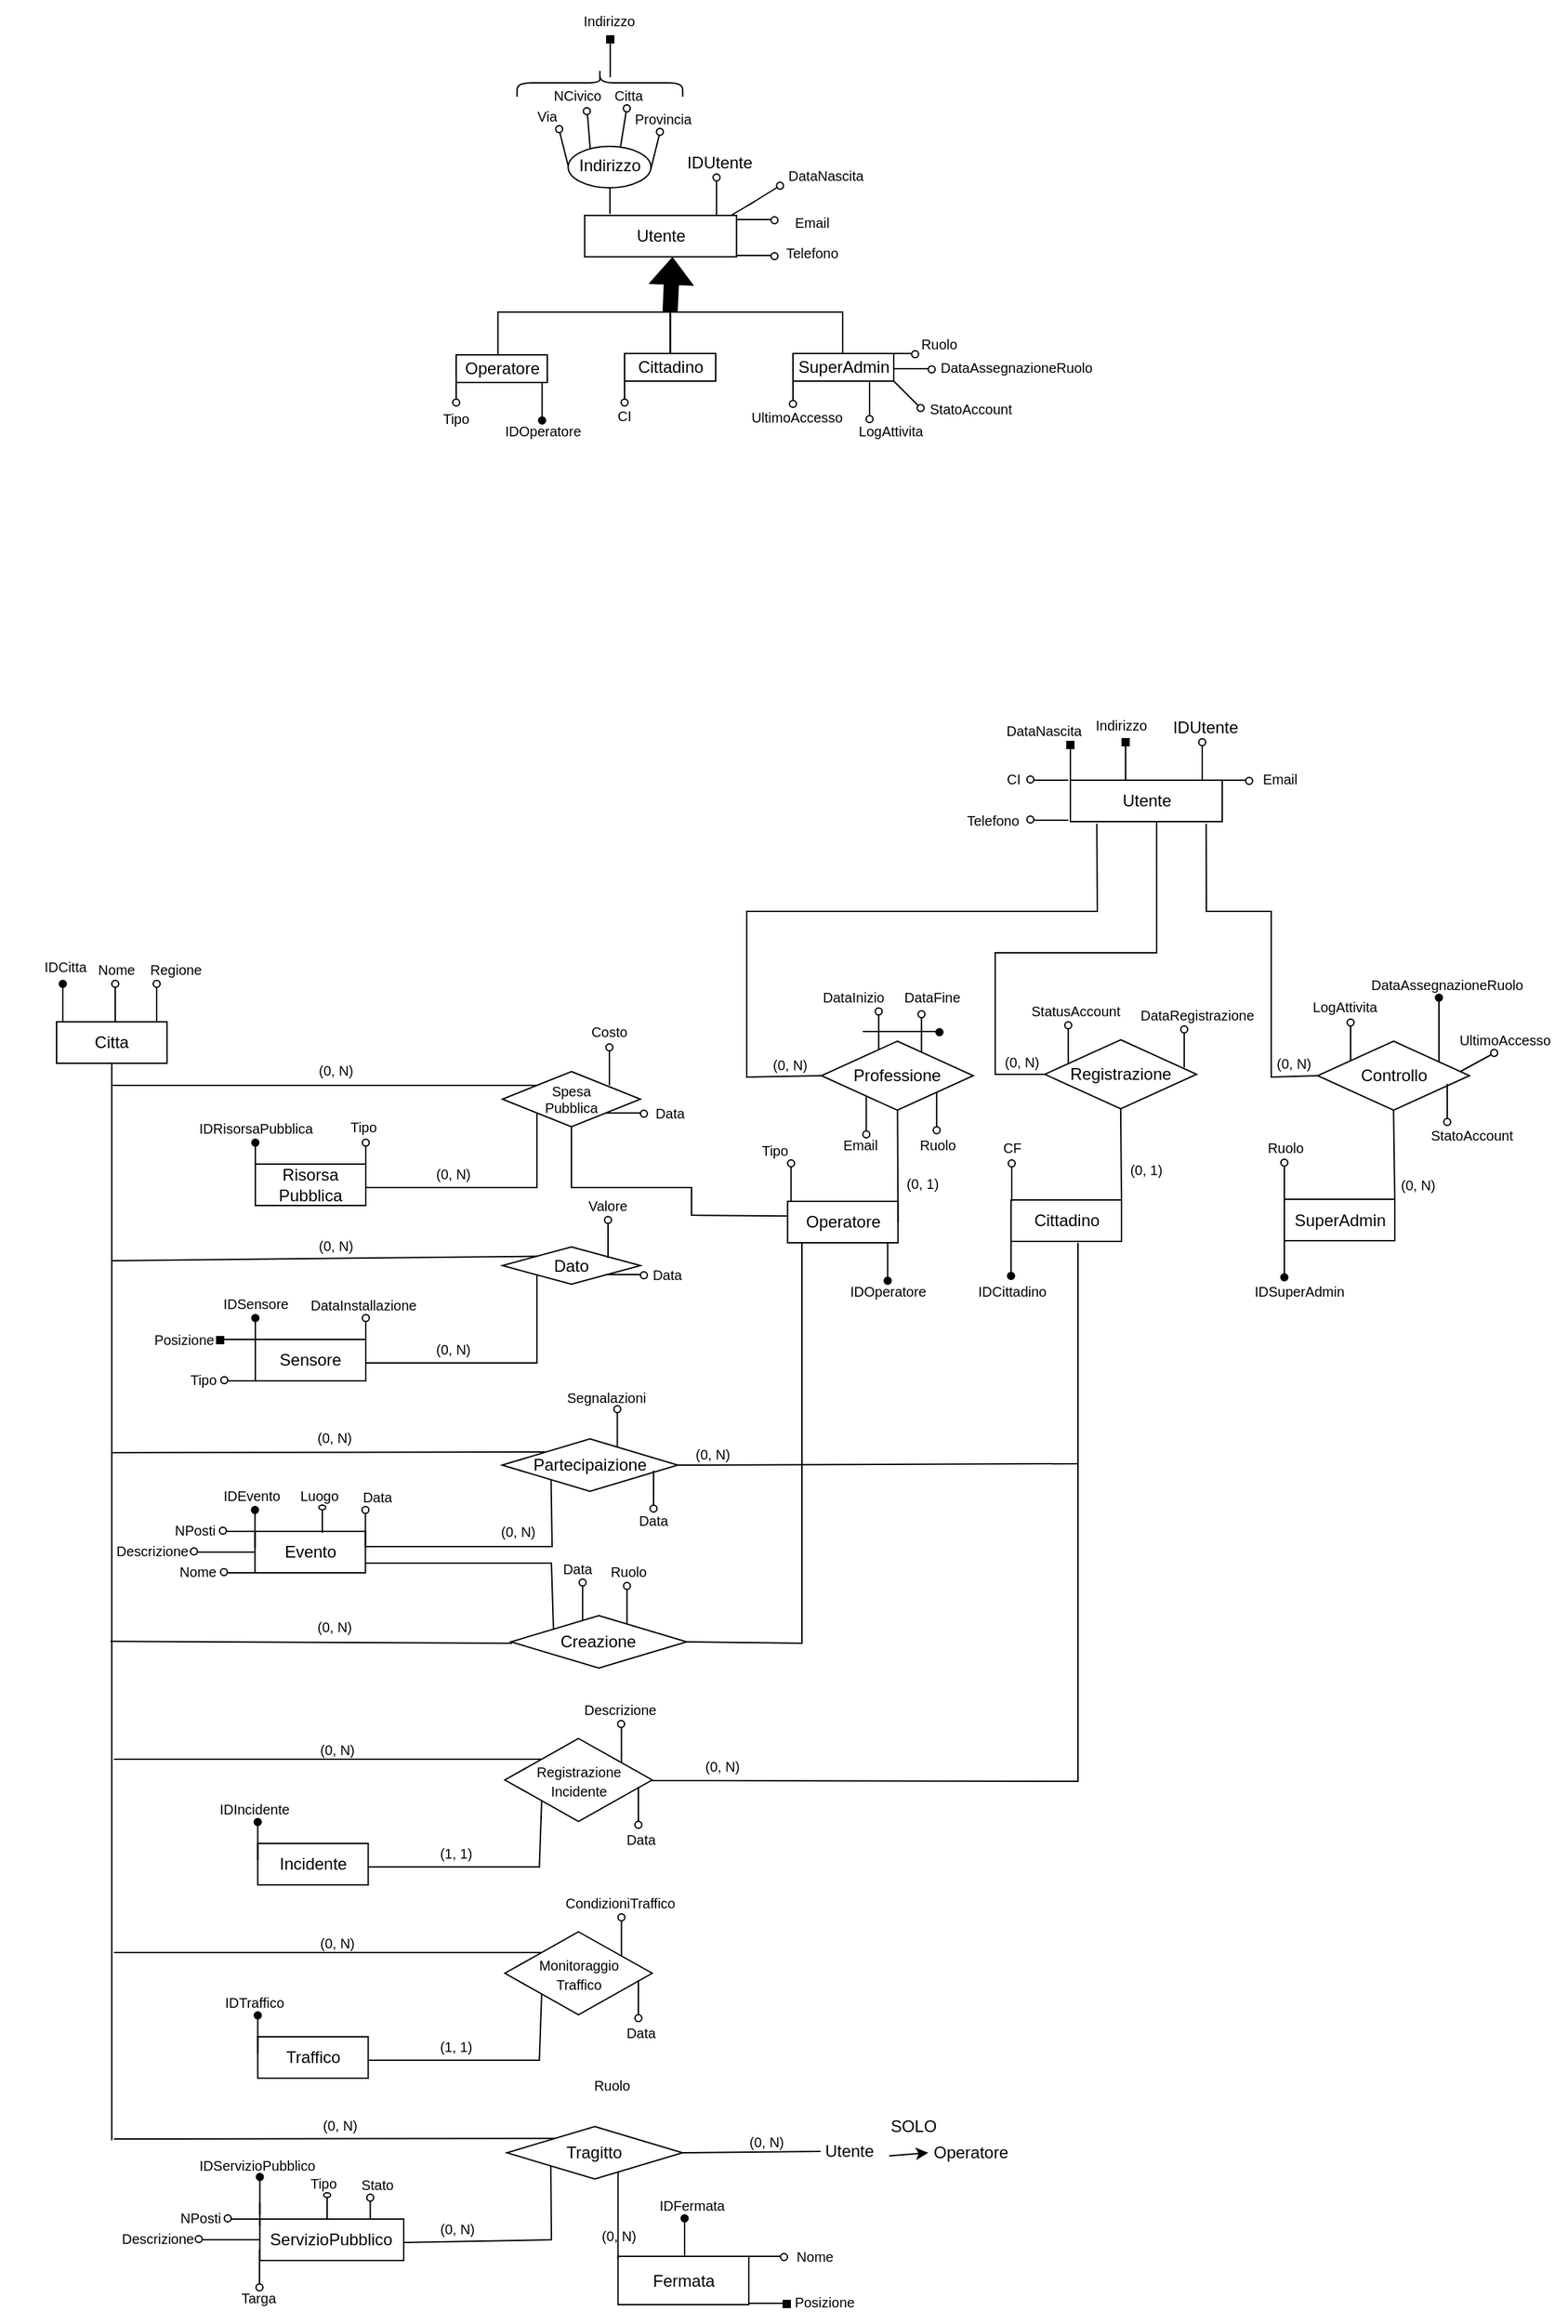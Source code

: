 <mxfile version="24.7.17">
  <diagram name="Pagina-1" id="qD8-IgMIRUxjnWorhRo1">
    <mxGraphModel dx="1038" dy="1638" grid="1" gridSize="10" guides="1" tooltips="1" connect="1" arrows="1" fold="1" page="1" pageScale="1" pageWidth="827" pageHeight="1169" math="0" shadow="0">
      <root>
        <mxCell id="0" />
        <mxCell id="1" parent="0" />
        <mxCell id="YjwHPkgiHejPP97CCBkF-3" value="Utente" style="rounded=0;whiteSpace=wrap;html=1;" parent="1" vertex="1">
          <mxGeometry x="422.62" y="-304" width="110" height="30" as="geometry" />
        </mxCell>
        <mxCell id="YjwHPkgiHejPP97CCBkF-78" value="" style="whiteSpace=wrap;html=1;aspect=fixed;pointerEvents=0;align=center;verticalAlign=top;fontFamily=Helvetica;fontSize=12;fontColor=default;fillColor=none;gradientColor=none;" parent="1" vertex="1">
          <mxGeometry width="20" as="geometry" />
        </mxCell>
        <mxCell id="YjwHPkgiHejPP97CCBkF-81" value="IDUtente" style="text;html=1;align=center;verticalAlign=middle;resizable=0;points=[];autosize=1;strokeColor=none;fillColor=none;fontFamily=Helvetica;fontSize=12;fontColor=default;" parent="1" vertex="1">
          <mxGeometry x="484.62" y="-357" width="70" height="30" as="geometry" />
        </mxCell>
        <mxCell id="YjwHPkgiHejPP97CCBkF-83" value="" style="group;pointerEvents=0;align=center;verticalAlign=top;fontFamily=Helvetica;fontSize=12;fontColor=default;fillColor=none;gradientColor=none;" parent="1" vertex="1" connectable="0">
          <mxGeometry x="515.62" y="-334" width="5" height="30" as="geometry" />
        </mxCell>
        <mxCell id="YjwHPkgiHejPP97CCBkF-84" value="" style="endArrow=none;html=1;rounded=0;fontFamily=Helvetica;fontSize=12;fontColor=default;entryX=0;entryY=0;entryDx=0;entryDy=0;" parent="YjwHPkgiHejPP97CCBkF-83" edge="1">
          <mxGeometry width="50" height="50" relative="1" as="geometry">
            <mxPoint x="2.5" y="30" as="sourcePoint" />
            <mxPoint x="2.5" y="5" as="targetPoint" />
          </mxGeometry>
        </mxCell>
        <mxCell id="YjwHPkgiHejPP97CCBkF-85" value="" style="ellipse;whiteSpace=wrap;html=1;pointerEvents=0;align=center;verticalAlign=top;fontFamily=Helvetica;fontSize=12;fontColor=default;fillColor=none;gradientColor=none;rotation=-180;" parent="YjwHPkgiHejPP97CCBkF-83" vertex="1">
          <mxGeometry width="5" height="5" as="geometry" />
        </mxCell>
        <mxCell id="YjwHPkgiHejPP97CCBkF-86" value="Indirizzo" style="ellipse;whiteSpace=wrap;html=1;pointerEvents=0;align=center;verticalAlign=top;fontFamily=Helvetica;fontSize=12;fontColor=default;fillColor=none;gradientColor=none;" parent="1" vertex="1">
          <mxGeometry x="410.62" y="-354" width="60" height="30" as="geometry" />
        </mxCell>
        <mxCell id="YjwHPkgiHejPP97CCBkF-91" value="" style="endArrow=none;html=1;rounded=0;fontFamily=Helvetica;fontSize=12;fontColor=default;exitX=0.148;exitY=-0.038;exitDx=0;exitDy=0;exitPerimeter=0;entryX=0.505;entryY=1;entryDx=0;entryDy=0;entryPerimeter=0;" parent="1" target="YjwHPkgiHejPP97CCBkF-86" edge="1">
          <mxGeometry width="50" height="50" relative="1" as="geometry">
            <mxPoint x="440.9" y="-305.14" as="sourcePoint" />
            <mxPoint x="442.62" y="-324" as="targetPoint" />
          </mxGeometry>
        </mxCell>
        <mxCell id="YjwHPkgiHejPP97CCBkF-92" value="" style="group;pointerEvents=0;align=center;verticalAlign=top;fontFamily=Helvetica;fontSize=12;fontColor=default;fillColor=none;gradientColor=none;rotation=-15;" parent="1" vertex="1" connectable="0">
          <mxGeometry x="404.62" y="-369" width="5" height="30" as="geometry" />
        </mxCell>
        <mxCell id="YjwHPkgiHejPP97CCBkF-93" value="" style="endArrow=none;html=1;rounded=0;fontFamily=Helvetica;fontSize=12;fontColor=default;entryX=0;entryY=0;entryDx=0;entryDy=0;" parent="YjwHPkgiHejPP97CCBkF-92" edge="1">
          <mxGeometry width="50" height="50" relative="1" as="geometry">
            <mxPoint x="6" y="29" as="sourcePoint" />
            <mxPoint y="5" as="targetPoint" />
          </mxGeometry>
        </mxCell>
        <mxCell id="YjwHPkgiHejPP97CCBkF-94" value="" style="ellipse;whiteSpace=wrap;html=1;pointerEvents=0;align=center;verticalAlign=top;fontFamily=Helvetica;fontSize=12;fontColor=default;fillColor=none;gradientColor=none;rotation=-195;" parent="YjwHPkgiHejPP97CCBkF-92" vertex="1">
          <mxGeometry x="-3" width="5" height="5" as="geometry" />
        </mxCell>
        <mxCell id="YjwHPkgiHejPP97CCBkF-96" value="Via" style="text;html=1;align=center;verticalAlign=middle;resizable=0;points=[];autosize=1;strokeColor=none;fillColor=none;fontFamily=Helvetica;fontSize=10;fontColor=default;" parent="1" vertex="1">
          <mxGeometry x="374.62" y="-391" width="40" height="30" as="geometry" />
        </mxCell>
        <mxCell id="YjwHPkgiHejPP97CCBkF-97" value="" style="group;pointerEvents=0;align=center;verticalAlign=top;fontFamily=Helvetica;fontSize=12;fontColor=default;fillColor=none;gradientColor=none;rotation=-5;" parent="1" vertex="1" connectable="0">
          <mxGeometry x="422.62" y="-382" width="5" height="30" as="geometry" />
        </mxCell>
        <mxCell id="YjwHPkgiHejPP97CCBkF-98" value="" style="endArrow=none;html=1;rounded=0;fontFamily=Helvetica;fontSize=12;fontColor=default;entryX=0;entryY=0;entryDx=0;entryDy=0;" parent="YjwHPkgiHejPP97CCBkF-97" edge="1">
          <mxGeometry width="50" height="50" relative="1" as="geometry">
            <mxPoint x="4" y="30" as="sourcePoint" />
            <mxPoint x="2" y="5" as="targetPoint" />
          </mxGeometry>
        </mxCell>
        <mxCell id="YjwHPkgiHejPP97CCBkF-99" value="" style="ellipse;whiteSpace=wrap;html=1;pointerEvents=0;align=center;verticalAlign=top;fontFamily=Helvetica;fontSize=12;fontColor=default;fillColor=none;gradientColor=none;rotation=-185;" parent="YjwHPkgiHejPP97CCBkF-97" vertex="1">
          <mxGeometry x="-1" width="5" height="5" as="geometry" />
        </mxCell>
        <mxCell id="YjwHPkgiHejPP97CCBkF-100" value="NCivico" style="text;html=1;align=center;verticalAlign=middle;resizable=0;points=[];autosize=1;strokeColor=none;fillColor=none;fontFamily=Helvetica;fontSize=10;fontColor=default;" parent="1" vertex="1">
          <mxGeometry x="386.62" y="-406" width="60" height="30" as="geometry" />
        </mxCell>
        <mxCell id="YjwHPkgiHejPP97CCBkF-101" value="" style="group;pointerEvents=0;align=center;verticalAlign=top;fontFamily=Helvetica;fontSize=12;fontColor=default;fillColor=none;gradientColor=none;rotation=10;" parent="1" vertex="1" connectable="0">
          <mxGeometry x="448.62" y="-384" width="5" height="30" as="geometry" />
        </mxCell>
        <mxCell id="YjwHPkgiHejPP97CCBkF-102" value="" style="endArrow=none;html=1;rounded=0;fontFamily=Helvetica;fontSize=12;fontColor=default;entryX=0;entryY=0;entryDx=0;entryDy=0;" parent="YjwHPkgiHejPP97CCBkF-101" edge="1">
          <mxGeometry width="50" height="50" relative="1" as="geometry">
            <mxPoint y="30" as="sourcePoint" />
            <mxPoint x="4" y="5" as="targetPoint" />
          </mxGeometry>
        </mxCell>
        <mxCell id="YjwHPkgiHejPP97CCBkF-103" value="" style="ellipse;whiteSpace=wrap;html=1;pointerEvents=0;align=center;verticalAlign=top;fontFamily=Helvetica;fontSize=12;fontColor=default;fillColor=none;gradientColor=none;rotation=-170;" parent="YjwHPkgiHejPP97CCBkF-101" vertex="1">
          <mxGeometry x="2" width="5" height="5" as="geometry" />
        </mxCell>
        <mxCell id="YjwHPkgiHejPP97CCBkF-104" value="Citta" style="text;html=1;align=center;verticalAlign=middle;resizable=0;points=[];autosize=1;strokeColor=none;fillColor=none;fontFamily=Helvetica;fontSize=10;fontColor=default;" parent="1" vertex="1">
          <mxGeometry x="433.62" y="-406" width="40" height="30" as="geometry" />
        </mxCell>
        <mxCell id="YjwHPkgiHejPP97CCBkF-106" value="" style="group;pointerEvents=0;align=center;verticalAlign=top;fontFamily=Helvetica;fontSize=12;fontColor=default;fillColor=none;gradientColor=none;rotation=15;" parent="1" vertex="1" connectable="0">
          <mxGeometry x="471.62" y="-367" width="8" height="30" as="geometry" />
        </mxCell>
        <mxCell id="YjwHPkgiHejPP97CCBkF-107" value="" style="endArrow=none;html=1;rounded=0;fontFamily=Helvetica;fontSize=12;fontColor=default;entryX=0;entryY=0;entryDx=0;entryDy=0;" parent="YjwHPkgiHejPP97CCBkF-106" edge="1">
          <mxGeometry width="50" height="50" relative="1" as="geometry">
            <mxPoint x="-1" y="29" as="sourcePoint" />
            <mxPoint x="5" y="5" as="targetPoint" />
          </mxGeometry>
        </mxCell>
        <mxCell id="YjwHPkgiHejPP97CCBkF-108" value="" style="ellipse;whiteSpace=wrap;html=1;pointerEvents=0;align=center;verticalAlign=top;fontFamily=Helvetica;fontSize=12;fontColor=default;fillColor=none;gradientColor=none;rotation=-165;" parent="YjwHPkgiHejPP97CCBkF-106" vertex="1">
          <mxGeometry x="3" width="5" height="5" as="geometry" />
        </mxCell>
        <mxCell id="YjwHPkgiHejPP97CCBkF-109" value="Provincia" style="text;html=1;align=center;verticalAlign=middle;resizable=0;points=[];autosize=1;strokeColor=none;fillColor=none;fontFamily=Helvetica;fontSize=10;fontColor=default;" parent="1" vertex="1">
          <mxGeometry x="448.62" y="-389" width="60" height="30" as="geometry" />
        </mxCell>
        <mxCell id="YjwHPkgiHejPP97CCBkF-113" value="" style="group" parent="1" vertex="1" connectable="0">
          <mxGeometry x="438.62" y="-434" width="5" height="30" as="geometry" />
        </mxCell>
        <mxCell id="YjwHPkgiHejPP97CCBkF-114" value="" style="endArrow=none;html=1;rounded=0;fontFamily=Helvetica;fontSize=12;fontColor=default;entryX=0;entryY=0;entryDx=0;entryDy=0;" parent="YjwHPkgiHejPP97CCBkF-113" edge="1">
          <mxGeometry width="50" height="50" relative="1" as="geometry">
            <mxPoint x="2.5" y="30" as="sourcePoint" />
            <mxPoint x="2.5" y="5" as="targetPoint" />
          </mxGeometry>
        </mxCell>
        <mxCell id="YjwHPkgiHejPP97CCBkF-115" value="" style="whiteSpace=wrap;html=1;aspect=fixed;pointerEvents=0;align=center;verticalAlign=top;fontFamily=Helvetica;fontSize=12;fillColor=#000000;strokeColor=#000000;fillStyle=auto;" parent="YjwHPkgiHejPP97CCBkF-113" vertex="1">
          <mxGeometry width="5" height="5" as="geometry" />
        </mxCell>
        <mxCell id="YjwHPkgiHejPP97CCBkF-117" value="Indirizzo" style="text;html=1;align=center;verticalAlign=middle;resizable=0;points=[];autosize=1;strokeColor=none;fillColor=none;fontFamily=Helvetica;fontSize=10;fontColor=default;" parent="1" vertex="1">
          <mxGeometry x="409.62" y="-460" width="60" height="30" as="geometry" />
        </mxCell>
        <mxCell id="YjwHPkgiHejPP97CCBkF-121" value="DataNascita" style="text;html=1;align=center;verticalAlign=middle;resizable=0;points=[];autosize=1;strokeColor=none;fillColor=none;fontFamily=Helvetica;fontSize=10;fontColor=default;" parent="1" vertex="1">
          <mxGeometry x="556.62" y="-348" width="80" height="30" as="geometry" />
        </mxCell>
        <mxCell id="YjwHPkgiHejPP97CCBkF-129" value="Telefono" style="text;html=1;align=center;verticalAlign=middle;resizable=0;points=[];autosize=1;strokeColor=none;fillColor=none;fontFamily=Helvetica;fontSize=10;fontColor=default;" parent="1" vertex="1">
          <mxGeometry x="556.62" y="-292" width="60" height="30" as="geometry" />
        </mxCell>
        <mxCell id="YjwHPkgiHejPP97CCBkF-143" value="" style="group;direction=east;rotation=-90;pointerEvents=0;align=center;verticalAlign=top;fontFamily=Helvetica;fontSize=12;fontColor=default;fillColor=none;gradientColor=none;" parent="1" vertex="1" connectable="0">
          <mxGeometry x="544.62" y="-316" width="5" height="30" as="geometry" />
        </mxCell>
        <mxCell id="YjwHPkgiHejPP97CCBkF-144" value="" style="endArrow=none;html=1;rounded=0;fontFamily=Helvetica;fontSize=12;fontColor=default;entryX=0;entryY=0;entryDx=0;entryDy=0;" parent="YjwHPkgiHejPP97CCBkF-143" edge="1">
          <mxGeometry width="50" height="50" relative="1" as="geometry">
            <mxPoint x="-12" y="15" as="sourcePoint" />
            <mxPoint x="13" y="15" as="targetPoint" />
          </mxGeometry>
        </mxCell>
        <mxCell id="YjwHPkgiHejPP97CCBkF-145" value="" style="ellipse;whiteSpace=wrap;html=1;pointerEvents=0;align=center;verticalAlign=top;fontFamily=Helvetica;fontSize=12;fontColor=default;fillColor=none;gradientColor=none;rotation=-90;" parent="YjwHPkgiHejPP97CCBkF-143" vertex="1">
          <mxGeometry x="13" y="13" width="5" height="5" as="geometry" />
        </mxCell>
        <mxCell id="YjwHPkgiHejPP97CCBkF-147" value="" style="group;direction=east;rotation=-90;pointerEvents=0;align=center;verticalAlign=top;fontFamily=Helvetica;fontSize=12;fontColor=default;fillColor=none;gradientColor=none;" parent="1" vertex="1" connectable="0">
          <mxGeometry x="544.62" y="-290" width="5" height="30" as="geometry" />
        </mxCell>
        <mxCell id="YjwHPkgiHejPP97CCBkF-148" value="" style="endArrow=none;html=1;rounded=0;fontFamily=Helvetica;fontSize=12;fontColor=default;entryX=0;entryY=0;entryDx=0;entryDy=0;" parent="YjwHPkgiHejPP97CCBkF-147" edge="1">
          <mxGeometry width="50" height="50" relative="1" as="geometry">
            <mxPoint x="-12" y="15" as="sourcePoint" />
            <mxPoint x="13" y="15" as="targetPoint" />
          </mxGeometry>
        </mxCell>
        <mxCell id="YjwHPkgiHejPP97CCBkF-149" value="" style="ellipse;whiteSpace=wrap;html=1;pointerEvents=0;align=center;verticalAlign=top;fontFamily=Helvetica;fontSize=12;fontColor=default;fillColor=none;gradientColor=none;rotation=-90;" parent="YjwHPkgiHejPP97CCBkF-147" vertex="1">
          <mxGeometry x="13" y="13" width="5" height="5" as="geometry" />
        </mxCell>
        <mxCell id="YjwHPkgiHejPP97CCBkF-150" value="" style="shape=flexArrow;endArrow=classic;html=1;rounded=0;fontFamily=Helvetica;fontSize=12;fontColor=default;entryX=0.578;entryY=1.011;entryDx=0;entryDy=0;entryPerimeter=0;labelBackgroundColor=#000000;fillColor=#000000;exitX=1;exitY=1;exitDx=0;exitDy=0;" parent="1" source="YjwHPkgiHejPP97CCBkF-153" target="YjwHPkgiHejPP97CCBkF-3" edge="1">
          <mxGeometry width="50" height="50" relative="1" as="geometry">
            <mxPoint x="546.5" y="-234" as="sourcePoint" />
            <mxPoint x="506.5" y="-274" as="targetPoint" />
          </mxGeometry>
        </mxCell>
        <mxCell id="YjwHPkgiHejPP97CCBkF-151" value="" style="shape=curlyBracket;whiteSpace=wrap;html=1;rounded=1;labelPosition=left;verticalLabelPosition=middle;align=right;verticalAlign=middle;pointerEvents=0;fontFamily=Helvetica;fontSize=12;fontColor=default;fillColor=none;gradientColor=none;rotation=90;" parent="1" vertex="1">
          <mxGeometry x="423.62" y="-460" width="20" height="120" as="geometry" />
        </mxCell>
        <mxCell id="YjwHPkgiHejPP97CCBkF-153" value="" style="shape=partialRectangle;whiteSpace=wrap;html=1;bottom=1;right=1;left=1;top=0;fillColor=none;routingCenterX=-0.5;pointerEvents=0;align=center;verticalAlign=top;fontFamily=Helvetica;fontSize=12;fontColor=default;rotation=-180;" parent="1" vertex="1">
          <mxGeometry x="484.5" y="-234" width="125" height="30" as="geometry" />
        </mxCell>
        <mxCell id="YjwHPkgiHejPP97CCBkF-154" value="" style="group;pointerEvents=0;align=center;verticalAlign=top;fontFamily=Helvetica;fontSize=12;fontColor=default;fillColor=none;gradientColor=none;rotation=60;" parent="1" vertex="1" connectable="0">
          <mxGeometry x="550.62" y="-334" width="16" height="60" as="geometry" />
        </mxCell>
        <mxCell id="YjwHPkgiHejPP97CCBkF-155" value="" style="endArrow=none;html=1;rounded=0;fontFamily=Helvetica;fontSize=12;fontColor=default;entryX=0;entryY=0;entryDx=0;entryDy=0;" parent="YjwHPkgiHejPP97CCBkF-154" edge="1">
          <mxGeometry width="50" height="50" relative="1" as="geometry">
            <mxPoint x="-10" y="23" as="sourcePoint" />
            <mxPoint x="11" y="10" as="targetPoint" />
          </mxGeometry>
        </mxCell>
        <mxCell id="YjwHPkgiHejPP97CCBkF-156" value="" style="ellipse;whiteSpace=wrap;html=1;pointerEvents=0;align=center;verticalAlign=top;fontFamily=Helvetica;fontSize=12;fontColor=default;fillColor=none;gradientColor=none;rotation=-120;" parent="YjwHPkgiHejPP97CCBkF-154" vertex="1">
          <mxGeometry x="11" y="6" width="5" height="5" as="geometry" />
        </mxCell>
        <mxCell id="YjwHPkgiHejPP97CCBkF-157" value="" style="endArrow=none;html=1;rounded=0;fontFamily=Helvetica;fontSize=12;fontColor=default;" parent="1" edge="1">
          <mxGeometry width="50" height="50" relative="1" as="geometry">
            <mxPoint x="528.62" y="-304" as="sourcePoint" />
            <mxPoint x="545.62" y="-314" as="targetPoint" />
          </mxGeometry>
        </mxCell>
        <mxCell id="YjwHPkgiHejPP97CCBkF-125" value="Email" style="text;html=1;align=center;verticalAlign=middle;resizable=0;points=[];autosize=1;strokeColor=none;fillColor=none;fontFamily=Helvetica;fontSize=10;fontColor=default;" parent="1" vertex="1">
          <mxGeometry x="561.62" y="-314" width="50" height="30" as="geometry" />
        </mxCell>
        <mxCell id="YjwHPkgiHejPP97CCBkF-158" value="Cittadino" style="rounded=0;whiteSpace=wrap;html=1;pointerEvents=0;align=center;verticalAlign=middle;fontFamily=Helvetica;fontSize=12;fontColor=default;fillColor=none;gradientColor=none;" parent="1" vertex="1">
          <mxGeometry x="451.5" y="-204" width="66" height="20" as="geometry" />
        </mxCell>
        <mxCell id="YjwHPkgiHejPP97CCBkF-159" value="SuperAdmin" style="rounded=0;whiteSpace=wrap;html=1;pointerEvents=0;align=center;verticalAlign=middle;fontFamily=Helvetica;fontSize=12;fontColor=default;fillColor=none;gradientColor=none;" parent="1" vertex="1">
          <mxGeometry x="573.5" y="-204" width="73" height="20" as="geometry" />
        </mxCell>
        <mxCell id="YjwHPkgiHejPP97CCBkF-160" value="" style="group;pointerEvents=0;align=center;verticalAlign=top;fontFamily=Helvetica;fontSize=12;fontColor=default;fillColor=none;gradientColor=none;" parent="1" vertex="1" connectable="0">
          <mxGeometry x="449" y="-196" width="5" height="30" as="geometry" />
        </mxCell>
        <mxCell id="YjwHPkgiHejPP97CCBkF-161" value="" style="endArrow=none;html=1;rounded=0;fontFamily=Helvetica;fontSize=12;fontColor=default;entryX=0;entryY=0;entryDx=0;entryDy=0;" parent="YjwHPkgiHejPP97CCBkF-160" edge="1">
          <mxGeometry width="50" height="50" relative="1" as="geometry">
            <mxPoint x="2.5" as="sourcePoint" />
            <mxPoint x="2.5" y="25" as="targetPoint" />
          </mxGeometry>
        </mxCell>
        <mxCell id="YjwHPkgiHejPP97CCBkF-162" value="" style="ellipse;whiteSpace=wrap;html=1;pointerEvents=0;align=center;verticalAlign=top;fontFamily=Helvetica;fontSize=12;fontColor=default;fillColor=none;gradientColor=none;" parent="YjwHPkgiHejPP97CCBkF-160" vertex="1">
          <mxGeometry y="25" width="5" height="5" as="geometry" />
        </mxCell>
        <mxCell id="YjwHPkgiHejPP97CCBkF-163" value="CI" style="text;html=1;align=center;verticalAlign=middle;resizable=0;points=[];autosize=1;strokeColor=none;fillColor=none;fontFamily=Helvetica;fontSize=10;fontColor=default;" parent="1" vertex="1">
          <mxGeometry x="435.5" y="-174" width="30" height="30" as="geometry" />
        </mxCell>
        <mxCell id="YjwHPkgiHejPP97CCBkF-171" value="" style="group;direction=east;rotation=-90;pointerEvents=0;align=center;verticalAlign=top;fontFamily=Helvetica;fontSize=12;fontColor=default;fillColor=none;gradientColor=none;" parent="1" vertex="1" connectable="0">
          <mxGeometry x="646.5" y="-219" width="5" height="30" as="geometry" />
        </mxCell>
        <mxCell id="YjwHPkgiHejPP97CCBkF-172" value="" style="endArrow=none;html=1;rounded=0;fontFamily=Helvetica;fontSize=12;fontColor=default;entryX=0;entryY=0;entryDx=0;entryDy=0;" parent="YjwHPkgiHejPP97CCBkF-171" edge="1">
          <mxGeometry width="50" height="50" relative="1" as="geometry">
            <mxPoint x="-12" y="15" as="sourcePoint" />
            <mxPoint x="13" y="15" as="targetPoint" />
          </mxGeometry>
        </mxCell>
        <mxCell id="YjwHPkgiHejPP97CCBkF-173" value="" style="ellipse;whiteSpace=wrap;html=1;pointerEvents=0;align=center;verticalAlign=top;fontFamily=Helvetica;fontSize=12;fontColor=default;fillColor=none;gradientColor=none;rotation=-90;" parent="YjwHPkgiHejPP97CCBkF-171" vertex="1">
          <mxGeometry x="13" y="13" width="5" height="5" as="geometry" />
        </mxCell>
        <mxCell id="YjwHPkgiHejPP97CCBkF-174" value="Ruolo" style="text;html=1;align=center;verticalAlign=middle;resizable=0;points=[];autosize=1;strokeColor=none;fillColor=none;fontFamily=Helvetica;fontSize=10;fontColor=default;" parent="1" vertex="1">
          <mxGeometry x="653.5" y="-226" width="50" height="30" as="geometry" />
        </mxCell>
        <mxCell id="YjwHPkgiHejPP97CCBkF-175" value="" style="group;direction=east;rotation=-90;pointerEvents=0;align=center;verticalAlign=top;fontFamily=Helvetica;fontSize=12;fontColor=default;fillColor=none;gradientColor=none;" parent="1" vertex="1" connectable="0">
          <mxGeometry x="658.5" y="-208" width="5" height="30" as="geometry" />
        </mxCell>
        <mxCell id="YjwHPkgiHejPP97CCBkF-176" value="" style="endArrow=none;html=1;rounded=0;fontFamily=Helvetica;fontSize=12;fontColor=default;entryX=0;entryY=0;entryDx=0;entryDy=0;" parent="YjwHPkgiHejPP97CCBkF-175" edge="1">
          <mxGeometry width="50" height="50" relative="1" as="geometry">
            <mxPoint x="-12" y="15" as="sourcePoint" />
            <mxPoint x="13" y="15" as="targetPoint" />
          </mxGeometry>
        </mxCell>
        <mxCell id="YjwHPkgiHejPP97CCBkF-177" value="" style="ellipse;whiteSpace=wrap;html=1;pointerEvents=0;align=center;verticalAlign=top;fontFamily=Helvetica;fontSize=12;fontColor=default;fillColor=none;gradientColor=none;rotation=-90;" parent="YjwHPkgiHejPP97CCBkF-175" vertex="1">
          <mxGeometry x="13" y="13" width="5" height="5" as="geometry" />
        </mxCell>
        <mxCell id="YjwHPkgiHejPP97CCBkF-178" value="DataAssegnazioneRuolo" style="text;html=1;align=center;verticalAlign=middle;resizable=0;points=[];autosize=1;strokeColor=none;fillColor=none;fontFamily=Helvetica;fontSize=10;fontColor=default;" parent="1" vertex="1">
          <mxGeometry x="669.5" y="-209" width="130" height="30" as="geometry" />
        </mxCell>
        <mxCell id="YjwHPkgiHejPP97CCBkF-182" value="" style="group;pointerEvents=0;align=center;verticalAlign=top;fontFamily=Helvetica;fontSize=12;fontColor=default;fillColor=none;gradientColor=none;" parent="1" vertex="1" connectable="0">
          <mxGeometry x="571" y="-195" width="5" height="30" as="geometry" />
        </mxCell>
        <mxCell id="YjwHPkgiHejPP97CCBkF-183" value="" style="endArrow=none;html=1;rounded=0;fontFamily=Helvetica;fontSize=12;fontColor=default;entryX=0;entryY=0;entryDx=0;entryDy=0;" parent="YjwHPkgiHejPP97CCBkF-182" edge="1">
          <mxGeometry width="50" height="50" relative="1" as="geometry">
            <mxPoint x="2.5" as="sourcePoint" />
            <mxPoint x="2.5" y="25" as="targetPoint" />
          </mxGeometry>
        </mxCell>
        <mxCell id="YjwHPkgiHejPP97CCBkF-184" value="" style="ellipse;whiteSpace=wrap;html=1;pointerEvents=0;align=center;verticalAlign=top;fontFamily=Helvetica;fontSize=12;fontColor=default;fillColor=none;gradientColor=none;" parent="YjwHPkgiHejPP97CCBkF-182" vertex="1">
          <mxGeometry y="25" width="5" height="5" as="geometry" />
        </mxCell>
        <mxCell id="YjwHPkgiHejPP97CCBkF-185" value="UltimoAccesso" style="text;html=1;align=center;verticalAlign=middle;resizable=0;points=[];autosize=1;strokeColor=none;fillColor=none;fontFamily=Helvetica;fontSize=10;fontColor=default;" parent="1" vertex="1">
          <mxGeometry x="530.5" y="-173" width="90" height="30" as="geometry" />
        </mxCell>
        <mxCell id="YjwHPkgiHejPP97CCBkF-186" value="" style="group;pointerEvents=0;align=center;verticalAlign=top;fontFamily=Helvetica;fontSize=12;fontColor=default;fillColor=none;gradientColor=none;" parent="1" vertex="1" connectable="0">
          <mxGeometry x="626.5" y="-184" width="5" height="30" as="geometry" />
        </mxCell>
        <mxCell id="YjwHPkgiHejPP97CCBkF-187" value="" style="endArrow=none;html=1;rounded=0;fontFamily=Helvetica;fontSize=12;fontColor=default;entryX=0;entryY=0;entryDx=0;entryDy=0;" parent="YjwHPkgiHejPP97CCBkF-186" edge="1">
          <mxGeometry width="50" height="50" relative="1" as="geometry">
            <mxPoint x="2.5" as="sourcePoint" />
            <mxPoint x="2.5" y="25" as="targetPoint" />
          </mxGeometry>
        </mxCell>
        <mxCell id="YjwHPkgiHejPP97CCBkF-188" value="" style="ellipse;whiteSpace=wrap;html=1;pointerEvents=0;align=center;verticalAlign=top;fontFamily=Helvetica;fontSize=12;fontColor=default;fillColor=none;gradientColor=none;" parent="YjwHPkgiHejPP97CCBkF-186" vertex="1">
          <mxGeometry y="25" width="5" height="5" as="geometry" />
        </mxCell>
        <mxCell id="YjwHPkgiHejPP97CCBkF-189" value="LogAttivita" style="text;html=1;align=center;verticalAlign=middle;resizable=0;points=[];autosize=1;strokeColor=none;fillColor=none;fontFamily=Helvetica;fontSize=10;fontColor=default;" parent="1" vertex="1">
          <mxGeometry x="608.5" y="-163" width="70" height="30" as="geometry" />
        </mxCell>
        <mxCell id="YjwHPkgiHejPP97CCBkF-190" value="" style="group;pointerEvents=0;align=center;verticalAlign=top;fontFamily=Helvetica;fontSize=12;fontColor=default;fillColor=none;gradientColor=none;rotation=-45;" parent="1" vertex="1" connectable="0">
          <mxGeometry x="654.5" y="-188" width="5" height="30" as="geometry" />
        </mxCell>
        <mxCell id="YjwHPkgiHejPP97CCBkF-191" value="" style="endArrow=none;html=1;rounded=0;fontFamily=Helvetica;fontSize=12;fontColor=default;entryX=0;entryY=0;entryDx=0;entryDy=0;" parent="YjwHPkgiHejPP97CCBkF-190" edge="1">
          <mxGeometry width="50" height="50" relative="1" as="geometry">
            <mxPoint x="-8" y="4" as="sourcePoint" />
            <mxPoint x="10" y="22" as="targetPoint" />
          </mxGeometry>
        </mxCell>
        <mxCell id="YjwHPkgiHejPP97CCBkF-192" value="" style="ellipse;whiteSpace=wrap;html=1;pointerEvents=0;align=center;verticalAlign=top;fontFamily=Helvetica;fontSize=12;fontColor=default;fillColor=none;gradientColor=none;rotation=-45;" parent="YjwHPkgiHejPP97CCBkF-190" vertex="1">
          <mxGeometry x="9" y="21" width="5" height="5" as="geometry" />
        </mxCell>
        <mxCell id="YjwHPkgiHejPP97CCBkF-193" value="StatoAccount" style="text;html=1;align=center;verticalAlign=middle;resizable=0;points=[];autosize=1;strokeColor=none;fillColor=none;fontFamily=Helvetica;fontSize=10;fontColor=default;" parent="1" vertex="1">
          <mxGeometry x="661.5" y="-179" width="80" height="30" as="geometry" />
        </mxCell>
        <mxCell id="YjwHPkgiHejPP97CCBkF-194" value="Citta" style="rounded=0;whiteSpace=wrap;html=1;" parent="1" vertex="1">
          <mxGeometry x="40" y="280" width="80" height="30" as="geometry" />
        </mxCell>
        <mxCell id="YjwHPkgiHejPP97CCBkF-195" value="" style="group;pointerEvents=0;align=center;verticalAlign=top;fontFamily=Helvetica;fontSize=12;fontColor=default;fillColor=none;gradientColor=none;" parent="1" vertex="1" connectable="0">
          <mxGeometry x="42" y="250" width="5" height="30" as="geometry" />
        </mxCell>
        <mxCell id="YjwHPkgiHejPP97CCBkF-196" value="" style="endArrow=none;html=1;rounded=0;fontFamily=Helvetica;fontSize=12;fontColor=default;entryX=0;entryY=0;entryDx=0;entryDy=0;" parent="YjwHPkgiHejPP97CCBkF-195" edge="1">
          <mxGeometry width="50" height="50" relative="1" as="geometry">
            <mxPoint x="2.5" y="30" as="sourcePoint" />
            <mxPoint x="2.5" y="5" as="targetPoint" />
          </mxGeometry>
        </mxCell>
        <mxCell id="YjwHPkgiHejPP97CCBkF-197" value="" style="ellipse;whiteSpace=wrap;html=1;pointerEvents=0;align=center;verticalAlign=top;fontFamily=Helvetica;fontSize=12;fillColor=#000000;strokeColor=#000000;fontColor=default;rotation=-180;" parent="YjwHPkgiHejPP97CCBkF-195" vertex="1">
          <mxGeometry width="5" height="5" as="geometry" />
        </mxCell>
        <mxCell id="YjwHPkgiHejPP97CCBkF-198" value="IDCitta" style="text;html=1;align=center;verticalAlign=middle;resizable=0;points=[];autosize=1;strokeColor=none;fillColor=none;fontFamily=Helvetica;fontSize=10;fontColor=default;" parent="1" vertex="1">
          <mxGeometry x="20.5" y="225" width="50" height="30" as="geometry" />
        </mxCell>
        <mxCell id="YjwHPkgiHejPP97CCBkF-199" value="" style="group;pointerEvents=0;align=center;verticalAlign=top;fontFamily=Helvetica;fontSize=12;fontColor=default;fillColor=none;gradientColor=none;" parent="1" vertex="1" connectable="0">
          <mxGeometry x="80" y="250" width="5" height="30" as="geometry" />
        </mxCell>
        <mxCell id="YjwHPkgiHejPP97CCBkF-200" value="" style="endArrow=none;html=1;rounded=0;fontFamily=Helvetica;fontSize=12;fontColor=default;entryX=0;entryY=0;entryDx=0;entryDy=0;" parent="YjwHPkgiHejPP97CCBkF-199" edge="1">
          <mxGeometry width="50" height="50" relative="1" as="geometry">
            <mxPoint x="2.5" y="30" as="sourcePoint" />
            <mxPoint x="2.5" y="5" as="targetPoint" />
          </mxGeometry>
        </mxCell>
        <mxCell id="YjwHPkgiHejPP97CCBkF-201" value="" style="ellipse;whiteSpace=wrap;html=1;pointerEvents=0;align=center;verticalAlign=top;fontFamily=Helvetica;fontSize=12;fontColor=default;fillColor=none;gradientColor=none;rotation=-180;" parent="YjwHPkgiHejPP97CCBkF-199" vertex="1">
          <mxGeometry width="5" height="5" as="geometry" />
        </mxCell>
        <mxCell id="YjwHPkgiHejPP97CCBkF-202" value="Nome" style="text;html=1;align=center;verticalAlign=middle;resizable=0;points=[];autosize=1;strokeColor=none;fillColor=none;fontFamily=Helvetica;fontSize=10;fontColor=default;" parent="1" vertex="1">
          <mxGeometry x="58" y="227" width="50" height="30" as="geometry" />
        </mxCell>
        <mxCell id="YjwHPkgiHejPP97CCBkF-203" value="" style="group;pointerEvents=0;align=center;verticalAlign=top;fontFamily=Helvetica;fontSize=12;fontColor=default;fillColor=none;gradientColor=none;" parent="1" vertex="1" connectable="0">
          <mxGeometry x="110" y="250" width="5" height="30" as="geometry" />
        </mxCell>
        <mxCell id="YjwHPkgiHejPP97CCBkF-204" value="" style="endArrow=none;html=1;rounded=0;fontFamily=Helvetica;fontSize=12;fontColor=default;entryX=0;entryY=0;entryDx=0;entryDy=0;" parent="YjwHPkgiHejPP97CCBkF-203" edge="1">
          <mxGeometry width="50" height="50" relative="1" as="geometry">
            <mxPoint x="2.5" y="30" as="sourcePoint" />
            <mxPoint x="2.5" y="5" as="targetPoint" />
          </mxGeometry>
        </mxCell>
        <mxCell id="YjwHPkgiHejPP97CCBkF-205" value="" style="ellipse;whiteSpace=wrap;html=1;pointerEvents=0;align=center;verticalAlign=top;fontFamily=Helvetica;fontSize=12;fontColor=default;fillColor=none;gradientColor=none;rotation=-180;" parent="YjwHPkgiHejPP97CCBkF-203" vertex="1">
          <mxGeometry width="5" height="5" as="geometry" />
        </mxCell>
        <mxCell id="YjwHPkgiHejPP97CCBkF-206" value="Regione" style="text;html=1;align=center;verticalAlign=middle;resizable=0;points=[];autosize=1;strokeColor=none;fillColor=none;fontFamily=Helvetica;fontSize=10;fontColor=default;" parent="1" vertex="1">
          <mxGeometry x="95.5" y="227" width="60" height="30" as="geometry" />
        </mxCell>
        <mxCell id="YjwHPkgiHejPP97CCBkF-214" value="Risorsa&lt;div&gt;Pubblica&lt;/div&gt;" style="rounded=0;whiteSpace=wrap;html=1;" parent="1" vertex="1">
          <mxGeometry x="184" y="383" width="80" height="30" as="geometry" />
        </mxCell>
        <mxCell id="YjwHPkgiHejPP97CCBkF-215" value="" style="group;pointerEvents=0;align=center;verticalAlign=top;fontFamily=Helvetica;fontSize=12;fontColor=default;fillColor=none;gradientColor=none;" parent="1" vertex="1" connectable="0">
          <mxGeometry x="181.5" y="365" width="5" height="30" as="geometry" />
        </mxCell>
        <mxCell id="YjwHPkgiHejPP97CCBkF-216" value="" style="endArrow=none;html=1;rounded=0;fontFamily=Helvetica;fontSize=12;fontColor=default;entryX=0;entryY=0;entryDx=0;entryDy=0;" parent="YjwHPkgiHejPP97CCBkF-215" edge="1">
          <mxGeometry width="50" height="50" relative="1" as="geometry">
            <mxPoint x="2.5" y="30" as="sourcePoint" />
            <mxPoint x="2.5" y="5" as="targetPoint" />
          </mxGeometry>
        </mxCell>
        <mxCell id="YjwHPkgiHejPP97CCBkF-217" value="" style="ellipse;whiteSpace=wrap;html=1;pointerEvents=0;align=center;verticalAlign=top;fontFamily=Helvetica;fontSize=12;fillColor=#000000;strokeColor=#000000;fontColor=default;rotation=-180;" parent="YjwHPkgiHejPP97CCBkF-215" vertex="1">
          <mxGeometry width="5" height="5" as="geometry" />
        </mxCell>
        <mxCell id="YjwHPkgiHejPP97CCBkF-218" value="IDRisorsaPubblica" style="text;html=1;align=center;verticalAlign=middle;resizable=0;points=[];autosize=1;strokeColor=none;fillColor=none;fontFamily=Helvetica;fontSize=10;fontColor=default;" parent="1" vertex="1">
          <mxGeometry x="128.5" y="342" width="110" height="30" as="geometry" />
        </mxCell>
        <mxCell id="YjwHPkgiHejPP97CCBkF-219" value="" style="group;pointerEvents=0;align=center;verticalAlign=top;fontFamily=Helvetica;fontSize=12;fontColor=default;fillColor=none;gradientColor=none;" parent="1" vertex="1" connectable="0">
          <mxGeometry x="261.5" y="365" width="5" height="30" as="geometry" />
        </mxCell>
        <mxCell id="YjwHPkgiHejPP97CCBkF-220" value="" style="endArrow=none;html=1;rounded=0;fontFamily=Helvetica;fontSize=12;fontColor=default;entryX=0;entryY=0;entryDx=0;entryDy=0;" parent="YjwHPkgiHejPP97CCBkF-219" edge="1">
          <mxGeometry width="50" height="50" relative="1" as="geometry">
            <mxPoint x="2.5" y="30" as="sourcePoint" />
            <mxPoint x="2.5" y="5" as="targetPoint" />
          </mxGeometry>
        </mxCell>
        <mxCell id="YjwHPkgiHejPP97CCBkF-221" value="" style="ellipse;whiteSpace=wrap;html=1;pointerEvents=0;align=center;verticalAlign=top;fontFamily=Helvetica;fontSize=12;fontColor=default;fillColor=none;gradientColor=none;rotation=-180;" parent="YjwHPkgiHejPP97CCBkF-219" vertex="1">
          <mxGeometry width="5" height="5" as="geometry" />
        </mxCell>
        <mxCell id="YjwHPkgiHejPP97CCBkF-222" value="Tipo" style="text;html=1;align=center;verticalAlign=middle;resizable=0;points=[];autosize=1;strokeColor=none;fillColor=none;fontFamily=Helvetica;fontSize=10;fontColor=default;" parent="1" vertex="1">
          <mxGeometry x="242" y="341" width="40" height="30" as="geometry" />
        </mxCell>
        <mxCell id="YjwHPkgiHejPP97CCBkF-231" value="&lt;font style=&quot;font-size: 10px;&quot;&gt;Spesa&lt;/font&gt;&lt;div style=&quot;font-size: 10px;&quot;&gt;&lt;font style=&quot;font-size: 10px;&quot;&gt;Pubblica&lt;/font&gt;&lt;/div&gt;" style="rhombus;whiteSpace=wrap;html=1;pointerEvents=0;align=center;verticalAlign=top;fontFamily=Helvetica;fontSize=12;fontColor=default;fillColor=none;gradientColor=none;" parent="1" vertex="1">
          <mxGeometry x="363" y="316" width="100" height="40" as="geometry" />
        </mxCell>
        <mxCell id="YjwHPkgiHejPP97CCBkF-232" value="" style="endArrow=none;html=1;rounded=0;fontFamily=Helvetica;fontSize=12;fontColor=default;exitX=0;exitY=0;exitDx=0;exitDy=0;" parent="1" source="YjwHPkgiHejPP97CCBkF-231" edge="1">
          <mxGeometry width="50" height="50" relative="1" as="geometry">
            <mxPoint x="250" y="400" as="sourcePoint" />
            <mxPoint x="80" y="326" as="targetPoint" />
            <Array as="points">
              <mxPoint x="80" y="326" />
            </Array>
          </mxGeometry>
        </mxCell>
        <mxCell id="YjwHPkgiHejPP97CCBkF-233" value="" style="endArrow=none;html=1;rounded=0;fontFamily=Helvetica;fontSize=12;fontColor=default;entryX=0;entryY=1;entryDx=0;entryDy=0;exitX=0.995;exitY=0.566;exitDx=0;exitDy=0;exitPerimeter=0;" parent="1" source="YjwHPkgiHejPP97CCBkF-214" target="YjwHPkgiHejPP97CCBkF-231" edge="1">
          <mxGeometry width="50" height="50" relative="1" as="geometry">
            <mxPoint x="270" y="400" as="sourcePoint" />
            <mxPoint x="300" y="350" as="targetPoint" />
            <Array as="points">
              <mxPoint x="388" y="400" />
            </Array>
          </mxGeometry>
        </mxCell>
        <mxCell id="YjwHPkgiHejPP97CCBkF-234" value="(0, N)" style="text;html=1;align=center;verticalAlign=middle;resizable=0;points=[];autosize=1;strokeColor=none;fillColor=none;fontFamily=Helvetica;fontSize=10;fontColor=default;" parent="1" vertex="1">
          <mxGeometry x="216.5" y="300" width="50" height="30" as="geometry" />
        </mxCell>
        <mxCell id="YjwHPkgiHejPP97CCBkF-235" value="(0, N)" style="text;html=1;align=center;verticalAlign=middle;resizable=0;points=[];autosize=1;strokeColor=none;fillColor=none;fontFamily=Helvetica;fontSize=10;fontColor=default;" parent="1" vertex="1">
          <mxGeometry x="302" y="375" width="50" height="30" as="geometry" />
        </mxCell>
        <mxCell id="YjwHPkgiHejPP97CCBkF-236" value="" style="group;pointerEvents=0;align=center;verticalAlign=top;fontFamily=Helvetica;fontSize=12;fontColor=default;fillColor=none;gradientColor=none;" parent="1" vertex="1" connectable="0">
          <mxGeometry x="438" y="296" width="5" height="30" as="geometry" />
        </mxCell>
        <mxCell id="YjwHPkgiHejPP97CCBkF-237" value="" style="endArrow=none;html=1;rounded=0;fontFamily=Helvetica;fontSize=12;fontColor=default;entryX=0;entryY=0;entryDx=0;entryDy=0;" parent="YjwHPkgiHejPP97CCBkF-236" edge="1">
          <mxGeometry width="50" height="50" relative="1" as="geometry">
            <mxPoint x="2.5" y="30" as="sourcePoint" />
            <mxPoint x="2.5" y="5" as="targetPoint" />
          </mxGeometry>
        </mxCell>
        <mxCell id="YjwHPkgiHejPP97CCBkF-238" value="" style="ellipse;whiteSpace=wrap;html=1;pointerEvents=0;align=center;verticalAlign=top;fontFamily=Helvetica;fontSize=12;fontColor=default;fillColor=none;gradientColor=none;rotation=-180;" parent="YjwHPkgiHejPP97CCBkF-236" vertex="1">
          <mxGeometry width="5" height="5" as="geometry" />
        </mxCell>
        <mxCell id="YjwHPkgiHejPP97CCBkF-239" value="Costo" style="text;html=1;align=center;verticalAlign=middle;resizable=0;points=[];autosize=1;strokeColor=none;fillColor=none;fontFamily=Helvetica;fontSize=10;fontColor=default;" parent="1" vertex="1">
          <mxGeometry x="414.5" y="272" width="50" height="30" as="geometry" />
        </mxCell>
        <mxCell id="YjwHPkgiHejPP97CCBkF-240" value="" style="group;direction=east;rotation=-90;pointerEvents=0;align=center;verticalAlign=top;fontFamily=Helvetica;fontSize=12;fontColor=default;fillColor=none;gradientColor=none;" parent="1" vertex="1" connectable="0">
          <mxGeometry x="450" y="331" width="5" height="30" as="geometry" />
        </mxCell>
        <mxCell id="YjwHPkgiHejPP97CCBkF-241" value="" style="endArrow=none;html=1;rounded=0;fontFamily=Helvetica;fontSize=12;fontColor=default;entryX=0;entryY=0;entryDx=0;entryDy=0;" parent="YjwHPkgiHejPP97CCBkF-240" edge="1">
          <mxGeometry width="50" height="50" relative="1" as="geometry">
            <mxPoint x="-12" y="15" as="sourcePoint" />
            <mxPoint x="13" y="15" as="targetPoint" />
          </mxGeometry>
        </mxCell>
        <mxCell id="YjwHPkgiHejPP97CCBkF-242" value="" style="ellipse;whiteSpace=wrap;html=1;pointerEvents=0;align=center;verticalAlign=top;fontFamily=Helvetica;fontSize=12;fontColor=default;fillColor=none;gradientColor=none;rotation=-90;" parent="YjwHPkgiHejPP97CCBkF-240" vertex="1">
          <mxGeometry x="13" y="13" width="5" height="5" as="geometry" />
        </mxCell>
        <mxCell id="YjwHPkgiHejPP97CCBkF-243" value="Data" style="text;html=1;align=center;verticalAlign=middle;resizable=0;points=[];autosize=1;strokeColor=none;fillColor=none;fontFamily=Helvetica;fontSize=10;fontColor=default;" parent="1" vertex="1">
          <mxGeometry x="463.5" y="331" width="40" height="30" as="geometry" />
        </mxCell>
        <mxCell id="YjwHPkgiHejPP97CCBkF-244" value="" style="endArrow=none;html=1;rounded=0;fontFamily=Helvetica;fontSize=12;fontColor=default;entryX=0.5;entryY=1;entryDx=0;entryDy=0;" parent="1" target="YjwHPkgiHejPP97CCBkF-194" edge="1">
          <mxGeometry width="50" height="50" relative="1" as="geometry">
            <mxPoint x="80" y="1090" as="sourcePoint" />
            <mxPoint x="80" y="327" as="targetPoint" />
          </mxGeometry>
        </mxCell>
        <mxCell id="YjwHPkgiHejPP97CCBkF-245" value="Sensore" style="rounded=0;whiteSpace=wrap;html=1;" parent="1" vertex="1">
          <mxGeometry x="184" y="510" width="80" height="30" as="geometry" />
        </mxCell>
        <mxCell id="YjwHPkgiHejPP97CCBkF-246" value="" style="group;pointerEvents=0;align=center;verticalAlign=top;fontFamily=Helvetica;fontSize=12;fontColor=default;fillColor=none;gradientColor=none;" parent="1" vertex="1" connectable="0">
          <mxGeometry x="181.5" y="492" width="5" height="30" as="geometry" />
        </mxCell>
        <mxCell id="YjwHPkgiHejPP97CCBkF-247" value="" style="endArrow=none;html=1;rounded=0;fontFamily=Helvetica;fontSize=12;fontColor=default;entryX=0;entryY=0;entryDx=0;entryDy=0;" parent="YjwHPkgiHejPP97CCBkF-246" edge="1">
          <mxGeometry width="50" height="50" relative="1" as="geometry">
            <mxPoint x="2.5" y="30" as="sourcePoint" />
            <mxPoint x="2.5" y="5" as="targetPoint" />
          </mxGeometry>
        </mxCell>
        <mxCell id="YjwHPkgiHejPP97CCBkF-248" value="" style="ellipse;whiteSpace=wrap;html=1;pointerEvents=0;align=center;verticalAlign=top;fontFamily=Helvetica;fontSize=12;fillColor=#000000;strokeColor=#000000;fontColor=default;rotation=-180;" parent="YjwHPkgiHejPP97CCBkF-246" vertex="1">
          <mxGeometry width="5" height="5" as="geometry" />
        </mxCell>
        <mxCell id="YjwHPkgiHejPP97CCBkF-249" value="IDSensore" style="text;html=1;align=center;verticalAlign=middle;resizable=0;points=[];autosize=1;strokeColor=none;fillColor=none;fontFamily=Helvetica;fontSize=10;fontColor=default;" parent="1" vertex="1">
          <mxGeometry x="148.5" y="469" width="70" height="30" as="geometry" />
        </mxCell>
        <mxCell id="YjwHPkgiHejPP97CCBkF-250" value="" style="group;pointerEvents=0;align=center;verticalAlign=top;fontFamily=Helvetica;fontSize=12;fontColor=default;fillColor=none;gradientColor=none;" parent="1" vertex="1" connectable="0">
          <mxGeometry x="261.5" y="492" width="5" height="30" as="geometry" />
        </mxCell>
        <mxCell id="YjwHPkgiHejPP97CCBkF-251" value="" style="endArrow=none;html=1;rounded=0;fontFamily=Helvetica;fontSize=12;fontColor=default;entryX=0;entryY=0;entryDx=0;entryDy=0;" parent="YjwHPkgiHejPP97CCBkF-250" edge="1">
          <mxGeometry width="50" height="50" relative="1" as="geometry">
            <mxPoint x="2.5" y="30" as="sourcePoint" />
            <mxPoint x="2.5" y="5" as="targetPoint" />
          </mxGeometry>
        </mxCell>
        <mxCell id="YjwHPkgiHejPP97CCBkF-252" value="" style="ellipse;whiteSpace=wrap;html=1;pointerEvents=0;align=center;verticalAlign=top;fontFamily=Helvetica;fontSize=12;fontColor=default;fillColor=none;gradientColor=none;rotation=-180;" parent="YjwHPkgiHejPP97CCBkF-250" vertex="1">
          <mxGeometry width="5" height="5" as="geometry" />
        </mxCell>
        <mxCell id="YjwHPkgiHejPP97CCBkF-253" value="DataInstallazione" style="text;html=1;align=center;verticalAlign=middle;resizable=0;points=[];autosize=1;strokeColor=none;fillColor=none;fontFamily=Helvetica;fontSize=10;fontColor=default;" parent="1" vertex="1">
          <mxGeometry x="212" y="470" width="100" height="30" as="geometry" />
        </mxCell>
        <mxCell id="YjwHPkgiHejPP97CCBkF-254" value="&lt;div style=&quot;&quot;&gt;&lt;span style=&quot;background-color: initial;&quot;&gt;Dato&lt;/span&gt;&lt;br&gt;&lt;/div&gt;" style="rhombus;whiteSpace=wrap;html=1;pointerEvents=0;align=center;verticalAlign=top;fontFamily=Helvetica;fontSize=12;fontColor=default;fillColor=none;gradientColor=none;" parent="1" vertex="1">
          <mxGeometry x="363" y="443" width="100" height="27" as="geometry" />
        </mxCell>
        <mxCell id="YjwHPkgiHejPP97CCBkF-255" value="" style="endArrow=none;html=1;rounded=0;fontFamily=Helvetica;fontSize=12;fontColor=default;entryX=0;entryY=1;entryDx=0;entryDy=0;exitX=0.995;exitY=0.566;exitDx=0;exitDy=0;exitPerimeter=0;" parent="1" source="YjwHPkgiHejPP97CCBkF-245" target="YjwHPkgiHejPP97CCBkF-254" edge="1">
          <mxGeometry width="50" height="50" relative="1" as="geometry">
            <mxPoint x="270" y="527" as="sourcePoint" />
            <mxPoint x="300" y="477" as="targetPoint" />
            <Array as="points">
              <mxPoint x="388" y="527" />
            </Array>
          </mxGeometry>
        </mxCell>
        <mxCell id="YjwHPkgiHejPP97CCBkF-256" value="(0, N)" style="text;html=1;align=center;verticalAlign=middle;resizable=0;points=[];autosize=1;strokeColor=none;fillColor=none;fontFamily=Helvetica;fontSize=10;fontColor=default;" parent="1" vertex="1">
          <mxGeometry x="216.5" y="427" width="50" height="30" as="geometry" />
        </mxCell>
        <mxCell id="YjwHPkgiHejPP97CCBkF-257" value="(0, N)" style="text;html=1;align=center;verticalAlign=middle;resizable=0;points=[];autosize=1;strokeColor=none;fillColor=none;fontFamily=Helvetica;fontSize=10;fontColor=default;" parent="1" vertex="1">
          <mxGeometry x="302" y="502" width="50" height="30" as="geometry" />
        </mxCell>
        <mxCell id="YjwHPkgiHejPP97CCBkF-258" value="" style="group;pointerEvents=0;align=center;verticalAlign=top;fontFamily=Helvetica;fontSize=12;fontColor=default;fillColor=none;gradientColor=none;" parent="1" vertex="1" connectable="0">
          <mxGeometry x="437" y="421" width="5" height="30" as="geometry" />
        </mxCell>
        <mxCell id="YjwHPkgiHejPP97CCBkF-259" value="" style="endArrow=none;html=1;rounded=0;fontFamily=Helvetica;fontSize=12;fontColor=default;entryX=0;entryY=0;entryDx=0;entryDy=0;" parent="YjwHPkgiHejPP97CCBkF-258" edge="1">
          <mxGeometry width="50" height="50" relative="1" as="geometry">
            <mxPoint x="2.5" y="30" as="sourcePoint" />
            <mxPoint x="2.5" y="5" as="targetPoint" />
          </mxGeometry>
        </mxCell>
        <mxCell id="YjwHPkgiHejPP97CCBkF-260" value="" style="ellipse;whiteSpace=wrap;html=1;pointerEvents=0;align=center;verticalAlign=top;fontFamily=Helvetica;fontSize=12;fontColor=default;fillColor=none;gradientColor=none;rotation=-180;" parent="YjwHPkgiHejPP97CCBkF-258" vertex="1">
          <mxGeometry width="5" height="5" as="geometry" />
        </mxCell>
        <mxCell id="YjwHPkgiHejPP97CCBkF-261" value="" style="group;direction=east;rotation=-90;pointerEvents=0;align=center;verticalAlign=top;fontFamily=Helvetica;fontSize=12;fontColor=default;fillColor=none;gradientColor=none;" parent="1" vertex="1" connectable="0">
          <mxGeometry x="450" y="448" width="5" height="30" as="geometry" />
        </mxCell>
        <mxCell id="YjwHPkgiHejPP97CCBkF-262" value="" style="endArrow=none;html=1;rounded=0;fontFamily=Helvetica;fontSize=12;fontColor=default;entryX=0;entryY=0;entryDx=0;entryDy=0;" parent="YjwHPkgiHejPP97CCBkF-261" edge="1">
          <mxGeometry width="50" height="50" relative="1" as="geometry">
            <mxPoint x="-12" y="15" as="sourcePoint" />
            <mxPoint x="13" y="15" as="targetPoint" />
          </mxGeometry>
        </mxCell>
        <mxCell id="YjwHPkgiHejPP97CCBkF-263" value="" style="ellipse;whiteSpace=wrap;html=1;pointerEvents=0;align=center;verticalAlign=top;fontFamily=Helvetica;fontSize=12;fontColor=default;fillColor=none;gradientColor=none;rotation=-90;" parent="YjwHPkgiHejPP97CCBkF-261" vertex="1">
          <mxGeometry x="13" y="13" width="5" height="5" as="geometry" />
        </mxCell>
        <mxCell id="YjwHPkgiHejPP97CCBkF-264" value="Data" style="text;html=1;align=center;verticalAlign=middle;resizable=0;points=[];autosize=1;strokeColor=none;fillColor=none;fontFamily=Helvetica;fontSize=10;fontColor=default;" parent="1" vertex="1">
          <mxGeometry x="461.5" y="448" width="40" height="30" as="geometry" />
        </mxCell>
        <mxCell id="YjwHPkgiHejPP97CCBkF-265" value="" style="endArrow=none;html=1;rounded=0;fontFamily=Helvetica;fontSize=12;fontColor=default;exitX=0;exitY=0;exitDx=0;exitDy=0;" parent="1" source="YjwHPkgiHejPP97CCBkF-254" edge="1">
          <mxGeometry width="50" height="50" relative="1" as="geometry">
            <mxPoint x="250" y="527" as="sourcePoint" />
            <mxPoint x="80" y="453" as="targetPoint" />
            <Array as="points">
              <mxPoint x="80" y="453" />
            </Array>
          </mxGeometry>
        </mxCell>
        <mxCell id="YjwHPkgiHejPP97CCBkF-266" value="Valore" style="text;html=1;align=center;verticalAlign=middle;resizable=0;points=[];autosize=1;strokeColor=none;fillColor=none;fontFamily=Helvetica;fontSize=10;fontColor=default;" parent="1" vertex="1">
          <mxGeometry x="413.5" y="398" width="50" height="30" as="geometry" />
        </mxCell>
        <mxCell id="YjwHPkgiHejPP97CCBkF-289" value="" style="group;direction=east;rotation=90;pointerEvents=0;align=center;verticalAlign=top;fontFamily=Helvetica;fontSize=12;fontColor=default;fillColor=none;gradientColor=none;" parent="1" vertex="1" connectable="0">
          <mxGeometry x="172" y="525" width="5" height="30" as="geometry" />
        </mxCell>
        <mxCell id="YjwHPkgiHejPP97CCBkF-290" value="" style="endArrow=none;html=1;rounded=0;fontFamily=Helvetica;fontSize=12;fontColor=default;entryX=0;entryY=0;entryDx=0;entryDy=0;" parent="YjwHPkgiHejPP97CCBkF-289" edge="1">
          <mxGeometry width="50" height="50" relative="1" as="geometry">
            <mxPoint x="17" y="15" as="sourcePoint" />
            <mxPoint x="-8" y="15" as="targetPoint" />
          </mxGeometry>
        </mxCell>
        <mxCell id="YjwHPkgiHejPP97CCBkF-291" value="" style="ellipse;whiteSpace=wrap;html=1;pointerEvents=0;align=center;verticalAlign=top;fontFamily=Helvetica;fontSize=12;fontColor=default;fillColor=none;gradientColor=none;rotation=90;" parent="YjwHPkgiHejPP97CCBkF-289" vertex="1">
          <mxGeometry x="-13" y="12" width="5" height="5" as="geometry" />
        </mxCell>
        <mxCell id="YjwHPkgiHejPP97CCBkF-292" value="Tipo" style="text;html=1;align=center;verticalAlign=middle;resizable=0;points=[];autosize=1;strokeColor=none;fillColor=none;fontFamily=Helvetica;fontSize=10;fontColor=default;" parent="1" vertex="1">
          <mxGeometry x="125.5" y="524" width="40" height="30" as="geometry" />
        </mxCell>
        <mxCell id="YjwHPkgiHejPP97CCBkF-293" value="" style="group;rotation=-90;" parent="1" vertex="1" connectable="0">
          <mxGeometry x="168" y="495" width="5" height="30" as="geometry" />
        </mxCell>
        <mxCell id="YjwHPkgiHejPP97CCBkF-294" value="" style="endArrow=none;html=1;rounded=0;fontFamily=Helvetica;fontSize=12;fontColor=default;entryX=0;entryY=0;entryDx=0;entryDy=0;" parent="YjwHPkgiHejPP97CCBkF-293" edge="1">
          <mxGeometry width="50" height="50" relative="1" as="geometry">
            <mxPoint x="18" y="15" as="sourcePoint" />
            <mxPoint x="-7" y="15" as="targetPoint" />
          </mxGeometry>
        </mxCell>
        <mxCell id="YjwHPkgiHejPP97CCBkF-295" value="" style="whiteSpace=wrap;html=1;aspect=fixed;pointerEvents=0;align=center;verticalAlign=top;fontFamily=Helvetica;fontSize=12;fillColor=#000000;strokeColor=#000000;fillStyle=auto;rotation=-90;" parent="YjwHPkgiHejPP97CCBkF-293" vertex="1">
          <mxGeometry x="-12" y="13" width="5" height="5" as="geometry" />
        </mxCell>
        <mxCell id="YjwHPkgiHejPP97CCBkF-296" value="Posizione" style="text;html=1;align=center;verticalAlign=middle;resizable=0;points=[];autosize=1;strokeColor=none;fillColor=none;fontFamily=Helvetica;fontSize=10;fontColor=default;" parent="1" vertex="1">
          <mxGeometry x="97" y="495" width="70" height="30" as="geometry" />
        </mxCell>
        <mxCell id="YjwHPkgiHejPP97CCBkF-301" value="Evento" style="rounded=0;whiteSpace=wrap;html=1;" parent="1" vertex="1">
          <mxGeometry x="183.75" y="649" width="80" height="30" as="geometry" />
        </mxCell>
        <mxCell id="YjwHPkgiHejPP97CCBkF-302" value="" style="group;pointerEvents=0;align=center;verticalAlign=top;fontFamily=Helvetica;fontSize=12;fontColor=default;fillColor=none;gradientColor=none;" parent="1" vertex="1" connectable="0">
          <mxGeometry x="181.25" y="631" width="5" height="30" as="geometry" />
        </mxCell>
        <mxCell id="YjwHPkgiHejPP97CCBkF-303" value="" style="endArrow=none;html=1;rounded=0;fontFamily=Helvetica;fontSize=12;fontColor=default;entryX=0;entryY=0;entryDx=0;entryDy=0;" parent="YjwHPkgiHejPP97CCBkF-302" edge="1">
          <mxGeometry width="50" height="50" relative="1" as="geometry">
            <mxPoint x="2.5" y="30" as="sourcePoint" />
            <mxPoint x="2.5" y="5" as="targetPoint" />
          </mxGeometry>
        </mxCell>
        <mxCell id="YjwHPkgiHejPP97CCBkF-304" value="" style="ellipse;whiteSpace=wrap;html=1;pointerEvents=0;align=center;verticalAlign=top;fontFamily=Helvetica;fontSize=12;fillColor=#000000;strokeColor=#000000;fontColor=default;rotation=-180;" parent="YjwHPkgiHejPP97CCBkF-302" vertex="1">
          <mxGeometry width="5" height="5" as="geometry" />
        </mxCell>
        <mxCell id="YjwHPkgiHejPP97CCBkF-305" value="IDEvento" style="text;html=1;align=center;verticalAlign=middle;resizable=0;points=[];autosize=1;strokeColor=none;fillColor=none;fontFamily=Helvetica;fontSize=10;fontColor=default;" parent="1" vertex="1">
          <mxGeometry x="151.25" y="608" width="60" height="30" as="geometry" />
        </mxCell>
        <mxCell id="YjwHPkgiHejPP97CCBkF-306" value="" style="group;pointerEvents=0;align=center;verticalAlign=top;fontFamily=Helvetica;fontSize=12;fontColor=default;fillColor=none;gradientColor=none;" parent="1" vertex="1" connectable="0">
          <mxGeometry x="261.25" y="631" width="5" height="30" as="geometry" />
        </mxCell>
        <mxCell id="YjwHPkgiHejPP97CCBkF-307" value="" style="endArrow=none;html=1;rounded=0;fontFamily=Helvetica;fontSize=12;fontColor=default;entryX=0;entryY=0;entryDx=0;entryDy=0;" parent="YjwHPkgiHejPP97CCBkF-306" edge="1">
          <mxGeometry width="50" height="50" relative="1" as="geometry">
            <mxPoint x="2.5" y="30" as="sourcePoint" />
            <mxPoint x="2.5" y="5" as="targetPoint" />
          </mxGeometry>
        </mxCell>
        <mxCell id="YjwHPkgiHejPP97CCBkF-308" value="" style="ellipse;whiteSpace=wrap;html=1;pointerEvents=0;align=center;verticalAlign=top;fontFamily=Helvetica;fontSize=12;fontColor=default;fillColor=none;gradientColor=none;rotation=-180;" parent="YjwHPkgiHejPP97CCBkF-306" vertex="1">
          <mxGeometry width="5" height="5" as="geometry" />
        </mxCell>
        <mxCell id="YjwHPkgiHejPP97CCBkF-309" value="Data" style="text;html=1;align=center;verticalAlign=middle;resizable=0;points=[];autosize=1;strokeColor=none;fillColor=none;fontFamily=Helvetica;fontSize=10;fontColor=default;" parent="1" vertex="1">
          <mxGeometry x="251.75" y="609" width="40" height="30" as="geometry" />
        </mxCell>
        <mxCell id="YjwHPkgiHejPP97CCBkF-310" value="&lt;div style=&quot;padding-top: 3px;&quot;&gt;&lt;span style=&quot;background-color: initial;&quot;&gt;Partecipaizione&lt;/span&gt;&lt;br&gt;&lt;/div&gt;" style="rhombus;whiteSpace=wrap;html=1;pointerEvents=0;align=center;verticalAlign=top;fontFamily=Helvetica;fontSize=12;fontColor=default;fillColor=none;gradientColor=none;spacingTop=2;" parent="1" vertex="1">
          <mxGeometry x="362.75" y="582" width="127.25" height="38" as="geometry" />
        </mxCell>
        <mxCell id="YjwHPkgiHejPP97CCBkF-311" value="" style="endArrow=none;html=1;rounded=0;fontFamily=Helvetica;fontSize=12;fontColor=default;entryX=0.279;entryY=0.777;entryDx=0;entryDy=0;entryPerimeter=0;" parent="1" target="YjwHPkgiHejPP97CCBkF-310" edge="1">
          <mxGeometry width="50" height="50" relative="1" as="geometry">
            <mxPoint x="264" y="660" as="sourcePoint" />
            <mxPoint x="398.562" y="610.5" as="targetPoint" />
            <Array as="points">
              <mxPoint x="399" y="660" />
            </Array>
          </mxGeometry>
        </mxCell>
        <mxCell id="YjwHPkgiHejPP97CCBkF-312" value="(0, N)" style="text;html=1;align=center;verticalAlign=middle;resizable=0;points=[];autosize=1;strokeColor=none;fillColor=none;fontFamily=Helvetica;fontSize=10;fontColor=default;" parent="1" vertex="1">
          <mxGeometry x="216.25" y="566" width="50" height="30" as="geometry" />
        </mxCell>
        <mxCell id="YjwHPkgiHejPP97CCBkF-313" value="(0, N)" style="text;html=1;align=center;verticalAlign=middle;resizable=0;points=[];autosize=1;strokeColor=none;fillColor=none;fontFamily=Helvetica;fontSize=10;fontColor=default;" parent="1" vertex="1">
          <mxGeometry x="348.5" y="634" width="50" height="30" as="geometry" />
        </mxCell>
        <mxCell id="YjwHPkgiHejPP97CCBkF-314" value="" style="group;pointerEvents=0;align=center;verticalAlign=top;fontFamily=Helvetica;fontSize=12;fontColor=default;fillColor=none;gradientColor=none;" parent="1" vertex="1" connectable="0">
          <mxGeometry x="443.75" y="558" width="5" height="30" as="geometry" />
        </mxCell>
        <mxCell id="YjwHPkgiHejPP97CCBkF-315" value="" style="endArrow=none;html=1;rounded=0;fontFamily=Helvetica;fontSize=12;fontColor=default;entryX=0;entryY=0;entryDx=0;entryDy=0;" parent="YjwHPkgiHejPP97CCBkF-314" edge="1">
          <mxGeometry width="50" height="50" relative="1" as="geometry">
            <mxPoint x="2.5" y="30" as="sourcePoint" />
            <mxPoint x="2.5" y="5" as="targetPoint" />
          </mxGeometry>
        </mxCell>
        <mxCell id="YjwHPkgiHejPP97CCBkF-316" value="" style="ellipse;whiteSpace=wrap;html=1;pointerEvents=0;align=center;verticalAlign=top;fontFamily=Helvetica;fontSize=12;fontColor=default;fillColor=none;gradientColor=none;rotation=-180;" parent="YjwHPkgiHejPP97CCBkF-314" vertex="1">
          <mxGeometry width="5" height="5" as="geometry" />
        </mxCell>
        <mxCell id="YjwHPkgiHejPP97CCBkF-320" value="Data" style="text;html=1;align=center;verticalAlign=middle;resizable=0;points=[];autosize=1;strokeColor=none;fillColor=none;fontFamily=Helvetica;fontSize=10;fontColor=default;" parent="1" vertex="1">
          <mxGeometry x="451.5" y="626" width="40" height="30" as="geometry" />
        </mxCell>
        <mxCell id="YjwHPkgiHejPP97CCBkF-321" value="" style="group;direction=east;rotation=90;pointerEvents=0;align=center;verticalAlign=top;fontFamily=Helvetica;fontSize=12;fontColor=default;fillColor=none;gradientColor=none;" parent="1" vertex="1" connectable="0">
          <mxGeometry x="171.75" y="664" width="5" height="30" as="geometry" />
        </mxCell>
        <mxCell id="YjwHPkgiHejPP97CCBkF-322" value="" style="endArrow=none;html=1;rounded=0;fontFamily=Helvetica;fontSize=12;fontColor=default;entryX=0;entryY=0;entryDx=0;entryDy=0;" parent="YjwHPkgiHejPP97CCBkF-321" edge="1">
          <mxGeometry width="50" height="50" relative="1" as="geometry">
            <mxPoint x="17" y="15" as="sourcePoint" />
            <mxPoint x="-8" y="15" as="targetPoint" />
          </mxGeometry>
        </mxCell>
        <mxCell id="YjwHPkgiHejPP97CCBkF-323" value="" style="ellipse;whiteSpace=wrap;html=1;pointerEvents=0;align=center;verticalAlign=top;fontFamily=Helvetica;fontSize=12;fontColor=default;fillColor=none;gradientColor=none;rotation=90;" parent="YjwHPkgiHejPP97CCBkF-321" vertex="1">
          <mxGeometry x="-13" y="12" width="5" height="5" as="geometry" />
        </mxCell>
        <mxCell id="YjwHPkgiHejPP97CCBkF-324" value="Nome" style="text;html=1;align=center;verticalAlign=middle;resizable=0;points=[];autosize=1;strokeColor=none;fillColor=none;fontFamily=Helvetica;fontSize=10;fontColor=default;" parent="1" vertex="1">
          <mxGeometry x="117.25" y="663" width="50" height="30" as="geometry" />
        </mxCell>
        <mxCell id="YjwHPkgiHejPP97CCBkF-328" value="" style="endArrow=none;html=1;rounded=0;fontFamily=Helvetica;fontSize=12;fontColor=default;exitX=0;exitY=0;exitDx=0;exitDy=0;" parent="1" source="YjwHPkgiHejPP97CCBkF-310" edge="1">
          <mxGeometry width="50" height="50" relative="1" as="geometry">
            <mxPoint x="249.75" y="666" as="sourcePoint" />
            <mxPoint x="79.75" y="592" as="targetPoint" />
            <Array as="points">
              <mxPoint x="79.75" y="592" />
            </Array>
          </mxGeometry>
        </mxCell>
        <mxCell id="YjwHPkgiHejPP97CCBkF-329" value="Segnalazioni" style="text;html=1;align=center;verticalAlign=middle;resizable=0;points=[];autosize=1;strokeColor=none;fillColor=none;fontFamily=Helvetica;fontSize=10;fontColor=default;" parent="1" vertex="1">
          <mxGeometry x="398.25" y="537" width="80" height="30" as="geometry" />
        </mxCell>
        <mxCell id="YjwHPkgiHejPP97CCBkF-330" value="" style="group;direction=east;rotation=90;pointerEvents=0;align=center;verticalAlign=top;fontFamily=Helvetica;fontSize=12;fontColor=default;fillColor=none;gradientColor=none;" parent="1" vertex="1" connectable="0">
          <mxGeometry x="171" y="634" width="5" height="30" as="geometry" />
        </mxCell>
        <mxCell id="YjwHPkgiHejPP97CCBkF-331" value="" style="endArrow=none;html=1;rounded=0;fontFamily=Helvetica;fontSize=12;fontColor=default;entryX=0;entryY=0;entryDx=0;entryDy=0;" parent="YjwHPkgiHejPP97CCBkF-330" edge="1">
          <mxGeometry width="50" height="50" relative="1" as="geometry">
            <mxPoint x="17" y="15" as="sourcePoint" />
            <mxPoint x="-8" y="15" as="targetPoint" />
          </mxGeometry>
        </mxCell>
        <mxCell id="YjwHPkgiHejPP97CCBkF-332" value="" style="ellipse;whiteSpace=wrap;html=1;pointerEvents=0;align=center;verticalAlign=top;fontFamily=Helvetica;fontSize=12;fontColor=default;fillColor=none;gradientColor=none;rotation=90;" parent="YjwHPkgiHejPP97CCBkF-330" vertex="1">
          <mxGeometry x="-13" y="12" width="5" height="5" as="geometry" />
        </mxCell>
        <mxCell id="YjwHPkgiHejPP97CCBkF-333" value="NPosti" style="text;html=1;align=center;verticalAlign=middle;resizable=0;points=[];autosize=1;strokeColor=none;fillColor=none;fontFamily=Helvetica;fontSize=10;fontColor=default;" parent="1" vertex="1">
          <mxGeometry x="115" y="633" width="50" height="30" as="geometry" />
        </mxCell>
        <mxCell id="YjwHPkgiHejPP97CCBkF-334" value="" style="group;pointerEvents=0;align=center;verticalAlign=top;fontFamily=Helvetica;fontSize=12;fontColor=default;fillColor=none;gradientColor=none;" parent="1" vertex="1" connectable="0">
          <mxGeometry x="230" y="630" width="5" height="20" as="geometry" />
        </mxCell>
        <mxCell id="YjwHPkgiHejPP97CCBkF-335" value="" style="endArrow=none;html=1;rounded=0;fontFamily=Helvetica;fontSize=12;fontColor=default;entryX=0;entryY=0;entryDx=0;entryDy=0;" parent="YjwHPkgiHejPP97CCBkF-334" edge="1">
          <mxGeometry width="50" height="50" relative="1" as="geometry">
            <mxPoint x="2.5" y="20" as="sourcePoint" />
            <mxPoint x="2.5" y="3.333" as="targetPoint" />
          </mxGeometry>
        </mxCell>
        <mxCell id="YjwHPkgiHejPP97CCBkF-336" value="" style="ellipse;whiteSpace=wrap;html=1;pointerEvents=0;align=center;verticalAlign=top;fontFamily=Helvetica;fontSize=12;fontColor=default;fillColor=none;gradientColor=none;rotation=-180;" parent="YjwHPkgiHejPP97CCBkF-334" vertex="1">
          <mxGeometry width="5" height="3.333" as="geometry" />
        </mxCell>
        <mxCell id="YjwHPkgiHejPP97CCBkF-337" value="Luogo" style="text;html=1;align=center;verticalAlign=middle;resizable=0;points=[];autosize=1;strokeColor=none;fillColor=none;fontFamily=Helvetica;fontSize=10;fontColor=default;" parent="1" vertex="1">
          <mxGeometry x="204.5" y="608" width="50" height="30" as="geometry" />
        </mxCell>
        <mxCell id="YjwHPkgiHejPP97CCBkF-338" value="" style="group;direction=east;rotation=90;pointerEvents=0;align=center;verticalAlign=top;fontFamily=Helvetica;fontSize=12;fontColor=default;fillColor=none;gradientColor=none;" parent="1" vertex="1" connectable="0">
          <mxGeometry x="150" y="649" width="5" height="30" as="geometry" />
        </mxCell>
        <mxCell id="YjwHPkgiHejPP97CCBkF-339" value="" style="endArrow=none;html=1;rounded=0;fontFamily=Helvetica;fontSize=12;fontColor=default;entryX=0;entryY=0;entryDx=0;entryDy=0;" parent="YjwHPkgiHejPP97CCBkF-338" edge="1">
          <mxGeometry width="50" height="50" relative="1" as="geometry">
            <mxPoint x="17" y="15" as="sourcePoint" />
            <mxPoint x="-8" y="15" as="targetPoint" />
          </mxGeometry>
        </mxCell>
        <mxCell id="YjwHPkgiHejPP97CCBkF-340" value="" style="ellipse;whiteSpace=wrap;html=1;pointerEvents=0;align=center;verticalAlign=top;fontFamily=Helvetica;fontSize=12;fontColor=default;fillColor=none;gradientColor=none;rotation=90;" parent="YjwHPkgiHejPP97CCBkF-338" vertex="1">
          <mxGeometry x="-13" y="12" width="5" height="5" as="geometry" />
        </mxCell>
        <mxCell id="YjwHPkgiHejPP97CCBkF-341" value="Descrizione" style="text;html=1;align=center;verticalAlign=middle;resizable=0;points=[];autosize=1;strokeColor=none;fillColor=none;fontFamily=Helvetica;fontSize=10;fontColor=default;" parent="1" vertex="1">
          <mxGeometry x="69" y="648" width="80" height="30" as="geometry" />
        </mxCell>
        <mxCell id="YjwHPkgiHejPP97CCBkF-342" value="" style="endArrow=none;html=1;rounded=0;fontFamily=Helvetica;fontSize=12;fontColor=default;entryX=0;entryY=0.5;entryDx=0;entryDy=0;" parent="1" target="YjwHPkgiHejPP97CCBkF-301" edge="1">
          <mxGeometry width="50" height="50" relative="1" as="geometry">
            <mxPoint x="166" y="664" as="sourcePoint" />
            <mxPoint x="179.75" y="664" as="targetPoint" />
          </mxGeometry>
        </mxCell>
        <mxCell id="YjwHPkgiHejPP97CCBkF-343" value="" style="endArrow=none;html=1;rounded=0;fontFamily=Helvetica;fontSize=12;fontColor=default;exitX=1;exitY=0.5;exitDx=0;exitDy=0;" parent="1" source="YjwHPkgiHejPP97CCBkF-310" edge="1">
          <mxGeometry width="50" height="50" relative="1" as="geometry">
            <mxPoint x="490" y="590" as="sourcePoint" />
            <mxPoint x="780" y="440" as="targetPoint" />
            <Array as="points">
              <mxPoint x="780" y="600" />
            </Array>
          </mxGeometry>
        </mxCell>
        <mxCell id="YjwHPkgiHejPP97CCBkF-345" value="(0, N)" style="text;html=1;align=center;verticalAlign=middle;resizable=0;points=[];autosize=1;strokeColor=none;fillColor=none;fontFamily=Helvetica;fontSize=10;fontColor=default;" parent="1" vertex="1">
          <mxGeometry x="490" y="578" width="50" height="30" as="geometry" />
        </mxCell>
        <mxCell id="YjwHPkgiHejPP97CCBkF-346" value="" style="group" parent="1" vertex="1" connectable="0">
          <mxGeometry x="470" y="605" width="5" height="30" as="geometry" />
        </mxCell>
        <mxCell id="YjwHPkgiHejPP97CCBkF-347" value="" style="endArrow=none;html=1;rounded=0;fontFamily=Helvetica;fontSize=12;fontColor=default;entryX=0;entryY=0;entryDx=0;entryDy=0;" parent="YjwHPkgiHejPP97CCBkF-346" edge="1">
          <mxGeometry width="50" height="50" relative="1" as="geometry">
            <mxPoint x="2.5" as="sourcePoint" />
            <mxPoint x="2.5" y="25" as="targetPoint" />
          </mxGeometry>
        </mxCell>
        <mxCell id="YjwHPkgiHejPP97CCBkF-348" value="" style="ellipse;whiteSpace=wrap;html=1;pointerEvents=0;align=center;verticalAlign=top;fontFamily=Helvetica;fontSize=12;fontColor=default;fillColor=none;gradientColor=none;rotation=0;" parent="YjwHPkgiHejPP97CCBkF-346" vertex="1">
          <mxGeometry y="25" width="5" height="5" as="geometry" />
        </mxCell>
        <mxCell id="YjwHPkgiHejPP97CCBkF-349" value="Incidente" style="rounded=0;whiteSpace=wrap;html=1;" parent="1" vertex="1">
          <mxGeometry x="185.75" y="875" width="80" height="30" as="geometry" />
        </mxCell>
        <mxCell id="YjwHPkgiHejPP97CCBkF-350" value="" style="group;pointerEvents=0;align=center;verticalAlign=top;fontFamily=Helvetica;fontSize=12;fontColor=default;fillColor=none;gradientColor=none;" parent="1" vertex="1" connectable="0">
          <mxGeometry x="183.25" y="857" width="5" height="30" as="geometry" />
        </mxCell>
        <mxCell id="YjwHPkgiHejPP97CCBkF-351" value="" style="endArrow=none;html=1;rounded=0;fontFamily=Helvetica;fontSize=12;fontColor=default;entryX=0;entryY=0;entryDx=0;entryDy=0;" parent="YjwHPkgiHejPP97CCBkF-350" edge="1">
          <mxGeometry width="50" height="50" relative="1" as="geometry">
            <mxPoint x="2.5" y="30" as="sourcePoint" />
            <mxPoint x="2.5" y="5" as="targetPoint" />
          </mxGeometry>
        </mxCell>
        <mxCell id="YjwHPkgiHejPP97CCBkF-352" value="" style="ellipse;whiteSpace=wrap;html=1;pointerEvents=0;align=center;verticalAlign=top;fontFamily=Helvetica;fontSize=12;fillColor=#000000;strokeColor=#000000;fontColor=default;rotation=-180;" parent="YjwHPkgiHejPP97CCBkF-350" vertex="1">
          <mxGeometry width="5" height="5" as="geometry" />
        </mxCell>
        <mxCell id="YjwHPkgiHejPP97CCBkF-357" value="&lt;span style=&quot;font-size: 10px;&quot;&gt;Registrazione&lt;/span&gt;&lt;div&gt;&lt;span style=&quot;font-size: 10px;&quot;&gt;Incidente&lt;/span&gt;&lt;/div&gt;" style="rhombus;whiteSpace=wrap;html=1;pointerEvents=0;align=center;verticalAlign=top;fontFamily=Helvetica;fontSize=12;fontColor=default;fillColor=none;gradientColor=none;spacing=0;spacingTop=12;" parent="1" vertex="1">
          <mxGeometry x="364.75" y="799" width="106.75" height="60" as="geometry" />
        </mxCell>
        <mxCell id="YjwHPkgiHejPP97CCBkF-358" value="" style="endArrow=none;html=1;rounded=0;fontFamily=Helvetica;fontSize=12;fontColor=default;entryX=0;entryY=1;entryDx=0;entryDy=0;exitX=0.995;exitY=0.566;exitDx=0;exitDy=0;exitPerimeter=0;" parent="1" source="YjwHPkgiHejPP97CCBkF-349" target="YjwHPkgiHejPP97CCBkF-357" edge="1">
          <mxGeometry width="50" height="50" relative="1" as="geometry">
            <mxPoint x="271.75" y="892" as="sourcePoint" />
            <mxPoint x="301.75" y="842" as="targetPoint" />
            <Array as="points">
              <mxPoint x="389.75" y="892" />
            </Array>
          </mxGeometry>
        </mxCell>
        <mxCell id="YjwHPkgiHejPP97CCBkF-359" value="(0, N)" style="text;html=1;align=center;verticalAlign=middle;resizable=0;points=[];autosize=1;strokeColor=none;fillColor=none;fontFamily=Helvetica;fontSize=10;fontColor=default;" parent="1" vertex="1">
          <mxGeometry x="218.25" y="792" width="50" height="30" as="geometry" />
        </mxCell>
        <mxCell id="YjwHPkgiHejPP97CCBkF-360" value="(1, 1)" style="text;html=1;align=center;verticalAlign=middle;resizable=0;points=[];autosize=1;strokeColor=none;fillColor=none;fontFamily=Helvetica;fontSize=10;fontColor=default;" parent="1" vertex="1">
          <mxGeometry x="303.75" y="867" width="50" height="30" as="geometry" />
        </mxCell>
        <mxCell id="YjwHPkgiHejPP97CCBkF-361" value="" style="group;pointerEvents=0;align=center;verticalAlign=top;fontFamily=Helvetica;fontSize=12;fontColor=default;fillColor=none;gradientColor=none;" parent="1" vertex="1" connectable="0">
          <mxGeometry x="445.25" y="697" width="5" height="30" as="geometry" />
        </mxCell>
        <mxCell id="YjwHPkgiHejPP97CCBkF-362" value="" style="endArrow=none;html=1;rounded=0;fontFamily=Helvetica;fontSize=12;fontColor=default;entryX=0;entryY=0;entryDx=0;entryDy=0;" parent="YjwHPkgiHejPP97CCBkF-361" edge="1">
          <mxGeometry width="50" height="50" relative="1" as="geometry">
            <mxPoint x="4" y="119" as="sourcePoint" />
            <mxPoint x="4" y="94" as="targetPoint" />
          </mxGeometry>
        </mxCell>
        <mxCell id="YjwHPkgiHejPP97CCBkF-367" value="Data" style="text;html=1;align=center;verticalAlign=middle;resizable=0;points=[];autosize=1;strokeColor=none;fillColor=none;fontFamily=Helvetica;fontSize=10;fontColor=default;" parent="1" vertex="1">
          <mxGeometry x="443.25" y="857" width="40" height="30" as="geometry" />
        </mxCell>
        <mxCell id="YjwHPkgiHejPP97CCBkF-368" value="Descrizione" style="text;html=1;align=center;verticalAlign=middle;resizable=0;points=[];autosize=1;strokeColor=none;fillColor=none;fontFamily=Helvetica;fontSize=10;fontColor=default;" parent="1" vertex="1">
          <mxGeometry x="408.25" y="763" width="80" height="30" as="geometry" />
        </mxCell>
        <mxCell id="YjwHPkgiHejPP97CCBkF-369" value="" style="endArrow=none;html=1;rounded=0;fontFamily=Helvetica;fontSize=12;fontColor=default;exitX=0;exitY=0;exitDx=0;exitDy=0;" parent="1" source="YjwHPkgiHejPP97CCBkF-357" edge="1">
          <mxGeometry width="50" height="50" relative="1" as="geometry">
            <mxPoint x="251.75" y="892" as="sourcePoint" />
            <mxPoint x="81.5" y="814" as="targetPoint" />
            <Array as="points" />
          </mxGeometry>
        </mxCell>
        <mxCell id="YjwHPkgiHejPP97CCBkF-370" value="IDIncidente" style="text;html=1;align=center;verticalAlign=middle;resizable=0;points=[];autosize=1;strokeColor=none;fillColor=none;fontFamily=Helvetica;fontSize=10;fontColor=default;" parent="1" vertex="1">
          <mxGeometry x="148.25" y="835" width="70" height="30" as="geometry" />
        </mxCell>
        <mxCell id="YjwHPkgiHejPP97CCBkF-371" value="" style="group" parent="1" vertex="1" connectable="0">
          <mxGeometry x="459" y="834" width="5" height="30" as="geometry" />
        </mxCell>
        <mxCell id="YjwHPkgiHejPP97CCBkF-372" value="" style="endArrow=none;html=1;rounded=0;fontFamily=Helvetica;fontSize=12;fontColor=default;entryX=0;entryY=0;entryDx=0;entryDy=0;" parent="YjwHPkgiHejPP97CCBkF-371" edge="1">
          <mxGeometry width="50" height="50" relative="1" as="geometry">
            <mxPoint x="2.5" as="sourcePoint" />
            <mxPoint x="2.5" y="25" as="targetPoint" />
          </mxGeometry>
        </mxCell>
        <mxCell id="YjwHPkgiHejPP97CCBkF-373" value="" style="ellipse;whiteSpace=wrap;html=1;pointerEvents=0;align=center;verticalAlign=top;fontFamily=Helvetica;fontSize=12;fontColor=default;fillColor=none;gradientColor=none;rotation=0;" parent="YjwHPkgiHejPP97CCBkF-371" vertex="1">
          <mxGeometry y="25" width="5" height="5" as="geometry" />
        </mxCell>
        <mxCell id="YjwHPkgiHejPP97CCBkF-383" value="(0, N)" style="text;html=1;align=center;verticalAlign=middle;resizable=0;points=[];autosize=1;strokeColor=none;fillColor=none;fontFamily=Helvetica;fontSize=10;fontColor=default;" parent="1" vertex="1">
          <mxGeometry x="496.5" y="803.5" width="50" height="30" as="geometry" />
        </mxCell>
        <mxCell id="YjwHPkgiHejPP97CCBkF-384" value="" style="endArrow=none;html=1;rounded=0;fontFamily=Helvetica;fontSize=12;fontColor=default;exitX=1;exitY=0.5;exitDx=0;exitDy=0;" parent="1" edge="1">
          <mxGeometry width="50" height="50" relative="1" as="geometry">
            <mxPoint x="470.5" y="829.5" as="sourcePoint" />
            <mxPoint x="780" y="600" as="targetPoint" />
            <Array as="points">
              <mxPoint x="780" y="830" />
            </Array>
          </mxGeometry>
        </mxCell>
        <mxCell id="YjwHPkgiHejPP97CCBkF-388" value="Traffico" style="rounded=0;whiteSpace=wrap;html=1;" parent="1" vertex="1">
          <mxGeometry x="185.75" y="1015" width="80" height="30" as="geometry" />
        </mxCell>
        <mxCell id="YjwHPkgiHejPP97CCBkF-389" value="" style="group;pointerEvents=0;align=center;verticalAlign=top;fontFamily=Helvetica;fontSize=12;fontColor=default;fillColor=none;gradientColor=none;" parent="1" vertex="1" connectable="0">
          <mxGeometry x="183.25" y="997" width="5" height="30" as="geometry" />
        </mxCell>
        <mxCell id="YjwHPkgiHejPP97CCBkF-390" value="" style="endArrow=none;html=1;rounded=0;fontFamily=Helvetica;fontSize=12;fontColor=default;entryX=0;entryY=0;entryDx=0;entryDy=0;" parent="YjwHPkgiHejPP97CCBkF-389" edge="1">
          <mxGeometry width="50" height="50" relative="1" as="geometry">
            <mxPoint x="2.5" y="30" as="sourcePoint" />
            <mxPoint x="2.5" y="5" as="targetPoint" />
          </mxGeometry>
        </mxCell>
        <mxCell id="YjwHPkgiHejPP97CCBkF-391" value="" style="ellipse;whiteSpace=wrap;html=1;pointerEvents=0;align=center;verticalAlign=top;fontFamily=Helvetica;fontSize=12;fillColor=#000000;strokeColor=#000000;fontColor=default;rotation=-180;" parent="YjwHPkgiHejPP97CCBkF-389" vertex="1">
          <mxGeometry width="5" height="5" as="geometry" />
        </mxCell>
        <mxCell id="YjwHPkgiHejPP97CCBkF-392" value="&lt;span style=&quot;font-size: 10px;&quot;&gt;Monitoraggio&lt;/span&gt;&lt;div&gt;&lt;span style=&quot;font-size: 10px;&quot;&gt;Traffico&lt;/span&gt;&lt;/div&gt;" style="rhombus;whiteSpace=wrap;html=1;pointerEvents=0;align=center;verticalAlign=top;fontFamily=Helvetica;fontSize=12;fontColor=default;fillColor=none;gradientColor=none;spacing=0;spacingTop=12;" parent="1" vertex="1">
          <mxGeometry x="364.75" y="939" width="106.75" height="60" as="geometry" />
        </mxCell>
        <mxCell id="YjwHPkgiHejPP97CCBkF-393" value="" style="endArrow=none;html=1;rounded=0;fontFamily=Helvetica;fontSize=12;fontColor=default;entryX=0;entryY=1;entryDx=0;entryDy=0;exitX=0.995;exitY=0.566;exitDx=0;exitDy=0;exitPerimeter=0;" parent="1" source="YjwHPkgiHejPP97CCBkF-388" target="YjwHPkgiHejPP97CCBkF-392" edge="1">
          <mxGeometry width="50" height="50" relative="1" as="geometry">
            <mxPoint x="271.75" y="1032" as="sourcePoint" />
            <mxPoint x="301.75" y="982" as="targetPoint" />
            <Array as="points">
              <mxPoint x="389.75" y="1032" />
            </Array>
          </mxGeometry>
        </mxCell>
        <mxCell id="YjwHPkgiHejPP97CCBkF-394" value="(0, N)" style="text;html=1;align=center;verticalAlign=middle;resizable=0;points=[];autosize=1;strokeColor=none;fillColor=none;fontFamily=Helvetica;fontSize=10;fontColor=default;" parent="1" vertex="1">
          <mxGeometry x="218.25" y="932" width="50" height="30" as="geometry" />
        </mxCell>
        <mxCell id="YjwHPkgiHejPP97CCBkF-395" value="(1, 1)" style="text;html=1;align=center;verticalAlign=middle;resizable=0;points=[];autosize=1;strokeColor=none;fillColor=none;fontFamily=Helvetica;fontSize=10;fontColor=default;" parent="1" vertex="1">
          <mxGeometry x="303.75" y="1007" width="50" height="30" as="geometry" />
        </mxCell>
        <mxCell id="YjwHPkgiHejPP97CCBkF-396" value="" style="group;pointerEvents=0;align=center;verticalAlign=top;fontFamily=Helvetica;fontSize=12;fontColor=default;fillColor=none;gradientColor=none;" parent="1" vertex="1" connectable="0">
          <mxGeometry x="446.75" y="926" width="5" height="30" as="geometry" />
        </mxCell>
        <mxCell id="YjwHPkgiHejPP97CCBkF-397" value="" style="endArrow=none;html=1;rounded=0;fontFamily=Helvetica;fontSize=12;fontColor=default;entryX=0;entryY=0;entryDx=0;entryDy=0;" parent="YjwHPkgiHejPP97CCBkF-396" edge="1">
          <mxGeometry width="50" height="50" relative="1" as="geometry">
            <mxPoint x="2.5" y="30" as="sourcePoint" />
            <mxPoint x="2.5" y="5" as="targetPoint" />
          </mxGeometry>
        </mxCell>
        <mxCell id="YjwHPkgiHejPP97CCBkF-398" value="" style="ellipse;whiteSpace=wrap;html=1;pointerEvents=0;align=center;verticalAlign=top;fontFamily=Helvetica;fontSize=12;fontColor=default;fillColor=none;gradientColor=none;rotation=-180;" parent="YjwHPkgiHejPP97CCBkF-396" vertex="1">
          <mxGeometry width="5" height="5" as="geometry" />
        </mxCell>
        <mxCell id="YjwHPkgiHejPP97CCBkF-399" value="Data" style="text;html=1;align=center;verticalAlign=middle;resizable=0;points=[];autosize=1;strokeColor=none;fillColor=none;fontFamily=Helvetica;fontSize=10;fontColor=default;" parent="1" vertex="1">
          <mxGeometry x="443.25" y="997" width="40" height="30" as="geometry" />
        </mxCell>
        <mxCell id="YjwHPkgiHejPP97CCBkF-400" value="IDTraffico" style="text;html=1;align=center;verticalAlign=middle;resizable=0;points=[];autosize=1;strokeColor=none;fillColor=none;fontFamily=Helvetica;fontSize=10;fontColor=default;" parent="1" vertex="1">
          <mxGeometry x="148.25" y="975" width="70" height="30" as="geometry" />
        </mxCell>
        <mxCell id="YjwHPkgiHejPP97CCBkF-401" value="" style="group" parent="1" vertex="1" connectable="0">
          <mxGeometry x="459" y="974" width="5" height="30" as="geometry" />
        </mxCell>
        <mxCell id="YjwHPkgiHejPP97CCBkF-402" value="" style="endArrow=none;html=1;rounded=0;fontFamily=Helvetica;fontSize=12;fontColor=default;entryX=0;entryY=0;entryDx=0;entryDy=0;" parent="YjwHPkgiHejPP97CCBkF-401" edge="1">
          <mxGeometry width="50" height="50" relative="1" as="geometry">
            <mxPoint x="2.5" as="sourcePoint" />
            <mxPoint x="2.5" y="25" as="targetPoint" />
          </mxGeometry>
        </mxCell>
        <mxCell id="YjwHPkgiHejPP97CCBkF-403" value="" style="ellipse;whiteSpace=wrap;html=1;pointerEvents=0;align=center;verticalAlign=top;fontFamily=Helvetica;fontSize=12;fontColor=default;fillColor=none;gradientColor=none;rotation=0;" parent="YjwHPkgiHejPP97CCBkF-401" vertex="1">
          <mxGeometry y="25" width="5" height="5" as="geometry" />
        </mxCell>
        <mxCell id="YjwHPkgiHejPP97CCBkF-404" value="" style="endArrow=none;html=1;rounded=0;fontFamily=Helvetica;fontSize=12;fontColor=default;exitX=0;exitY=0;exitDx=0;exitDy=0;" parent="1" source="YjwHPkgiHejPP97CCBkF-392" edge="1">
          <mxGeometry width="50" height="50" relative="1" as="geometry">
            <mxPoint x="251.75" y="1032" as="sourcePoint" />
            <mxPoint x="81.5" y="954" as="targetPoint" />
            <Array as="points" />
          </mxGeometry>
        </mxCell>
        <mxCell id="YjwHPkgiHejPP97CCBkF-405" value="CondizioniTraffico" style="text;html=1;align=center;verticalAlign=middle;resizable=0;points=[];autosize=1;strokeColor=none;fillColor=none;fontFamily=Helvetica;fontSize=10;fontColor=default;" parent="1" vertex="1">
          <mxGeometry x="398.25" y="903" width="100" height="30" as="geometry" />
        </mxCell>
        <mxCell id="YjwHPkgiHejPP97CCBkF-406" value="" style="group;pointerEvents=0;align=center;verticalAlign=top;fontFamily=Helvetica;fontSize=12;fontColor=default;fillColor=none;gradientColor=none;" parent="1" vertex="1" connectable="0">
          <mxGeometry x="184.75" y="1114" width="5" height="30" as="geometry" />
        </mxCell>
        <mxCell id="YjwHPkgiHejPP97CCBkF-407" value="" style="endArrow=none;html=1;rounded=0;fontFamily=Helvetica;fontSize=12;fontColor=default;entryX=0;entryY=0;entryDx=0;entryDy=0;" parent="YjwHPkgiHejPP97CCBkF-406" edge="1">
          <mxGeometry width="50" height="50" relative="1" as="geometry">
            <mxPoint x="2.5" y="30" as="sourcePoint" />
            <mxPoint x="2.5" y="5" as="targetPoint" />
          </mxGeometry>
        </mxCell>
        <mxCell id="YjwHPkgiHejPP97CCBkF-408" value="" style="ellipse;whiteSpace=wrap;html=1;pointerEvents=0;align=center;verticalAlign=top;fontFamily=Helvetica;fontSize=12;fillColor=#000000;strokeColor=#000000;fontColor=default;rotation=-180;" parent="YjwHPkgiHejPP97CCBkF-406" vertex="1">
          <mxGeometry width="5" height="5" as="geometry" />
        </mxCell>
        <mxCell id="YjwHPkgiHejPP97CCBkF-409" value="IDServizioPubblico" style="text;html=1;align=center;verticalAlign=middle;resizable=0;points=[];autosize=1;strokeColor=none;fillColor=none;fontFamily=Helvetica;fontSize=10;fontColor=default;" parent="1" vertex="1">
          <mxGeometry x="129.75" y="1093" width="110" height="30" as="geometry" />
        </mxCell>
        <mxCell id="YjwHPkgiHejPP97CCBkF-410" value="" style="group;pointerEvents=0;align=center;verticalAlign=top;fontFamily=Helvetica;fontSize=12;fontColor=default;fillColor=none;gradientColor=none;" parent="1" vertex="1" connectable="0">
          <mxGeometry x="264.75" y="1129" width="5" height="30" as="geometry" />
        </mxCell>
        <mxCell id="YjwHPkgiHejPP97CCBkF-411" value="" style="endArrow=none;html=1;rounded=0;fontFamily=Helvetica;fontSize=12;fontColor=default;entryX=0;entryY=0;entryDx=0;entryDy=0;" parent="YjwHPkgiHejPP97CCBkF-410" edge="1">
          <mxGeometry width="50" height="50" relative="1" as="geometry">
            <mxPoint x="2.5" y="30" as="sourcePoint" />
            <mxPoint x="2.5" y="5" as="targetPoint" />
          </mxGeometry>
        </mxCell>
        <mxCell id="YjwHPkgiHejPP97CCBkF-412" value="" style="ellipse;whiteSpace=wrap;html=1;pointerEvents=0;align=center;verticalAlign=top;fontFamily=Helvetica;fontSize=12;fontColor=default;fillColor=none;gradientColor=none;rotation=-180;" parent="YjwHPkgiHejPP97CCBkF-410" vertex="1">
          <mxGeometry width="5" height="5" as="geometry" />
        </mxCell>
        <mxCell id="YjwHPkgiHejPP97CCBkF-413" value="Stato" style="text;html=1;align=center;verticalAlign=middle;resizable=0;points=[];autosize=1;strokeColor=none;fillColor=none;fontFamily=Helvetica;fontSize=10;fontColor=default;" parent="1" vertex="1">
          <mxGeometry x="247.25" y="1107" width="50" height="30" as="geometry" />
        </mxCell>
        <mxCell id="YjwHPkgiHejPP97CCBkF-414" value="&lt;div style=&quot;padding-top: 3px;&quot;&gt;&lt;span style=&quot;background-color: initial;&quot;&gt;Tragitto&lt;/span&gt;&lt;br&gt;&lt;/div&gt;" style="rhombus;whiteSpace=wrap;html=1;pointerEvents=0;align=center;verticalAlign=top;fontFamily=Helvetica;fontSize=12;fontColor=default;fillColor=none;gradientColor=none;spacingTop=2;" parent="1" vertex="1">
          <mxGeometry x="366.25" y="1080" width="127.25" height="38" as="geometry" />
        </mxCell>
        <mxCell id="YjwHPkgiHejPP97CCBkF-415" value="" style="endArrow=none;html=1;rounded=0;fontFamily=Helvetica;fontSize=12;fontColor=default;entryX=0;entryY=1;entryDx=0;entryDy=0;exitX=0.995;exitY=0.566;exitDx=0;exitDy=0;exitPerimeter=0;" parent="1" source="YjwHPkgiHejPP97CCBkF-439" target="YjwHPkgiHejPP97CCBkF-414" edge="1">
          <mxGeometry width="50" height="50" relative="1" as="geometry">
            <mxPoint x="273.25" y="1164" as="sourcePoint" />
            <mxPoint x="303.25" y="1114" as="targetPoint" />
            <Array as="points">
              <mxPoint x="398.5" y="1162" />
            </Array>
          </mxGeometry>
        </mxCell>
        <mxCell id="YjwHPkgiHejPP97CCBkF-416" value="(0, N)" style="text;html=1;align=center;verticalAlign=middle;resizable=0;points=[];autosize=1;strokeColor=none;fillColor=none;fontFamily=Helvetica;fontSize=10;fontColor=default;" parent="1" vertex="1">
          <mxGeometry x="305.25" y="1139" width="50" height="30" as="geometry" />
        </mxCell>
        <mxCell id="YjwHPkgiHejPP97CCBkF-418" value="" style="group;direction=east;rotation=90;pointerEvents=0;align=center;verticalAlign=top;fontFamily=Helvetica;fontSize=12;fontColor=default;fillColor=none;gradientColor=none;" parent="1" vertex="1" connectable="0">
          <mxGeometry x="174.5" y="1132" width="5" height="30" as="geometry" />
        </mxCell>
        <mxCell id="YjwHPkgiHejPP97CCBkF-419" value="" style="endArrow=none;html=1;rounded=0;fontFamily=Helvetica;fontSize=12;fontColor=default;entryX=0;entryY=0;entryDx=0;entryDy=0;" parent="YjwHPkgiHejPP97CCBkF-418" edge="1">
          <mxGeometry width="50" height="50" relative="1" as="geometry">
            <mxPoint x="17" y="15" as="sourcePoint" />
            <mxPoint x="-8" y="15" as="targetPoint" />
          </mxGeometry>
        </mxCell>
        <mxCell id="YjwHPkgiHejPP97CCBkF-420" value="" style="ellipse;whiteSpace=wrap;html=1;pointerEvents=0;align=center;verticalAlign=top;fontFamily=Helvetica;fontSize=12;fontColor=default;fillColor=none;gradientColor=none;rotation=90;" parent="YjwHPkgiHejPP97CCBkF-418" vertex="1">
          <mxGeometry x="-13" y="12" width="5" height="5" as="geometry" />
        </mxCell>
        <mxCell id="YjwHPkgiHejPP97CCBkF-421" value="NPosti" style="text;html=1;align=center;verticalAlign=middle;resizable=0;points=[];autosize=1;strokeColor=none;fillColor=none;fontFamily=Helvetica;fontSize=10;fontColor=default;" parent="1" vertex="1">
          <mxGeometry x="118.5" y="1131" width="50" height="30" as="geometry" />
        </mxCell>
        <mxCell id="YjwHPkgiHejPP97CCBkF-422" value="" style="group;pointerEvents=0;align=center;verticalAlign=top;fontFamily=Helvetica;fontSize=12;fontColor=default;fillColor=none;gradientColor=none;" parent="1" vertex="1" connectable="0">
          <mxGeometry x="233.5" y="1128" width="5" height="20" as="geometry" />
        </mxCell>
        <mxCell id="YjwHPkgiHejPP97CCBkF-423" value="" style="endArrow=none;html=1;rounded=0;fontFamily=Helvetica;fontSize=12;fontColor=default;entryX=0;entryY=0;entryDx=0;entryDy=0;" parent="YjwHPkgiHejPP97CCBkF-422" edge="1">
          <mxGeometry width="50" height="50" relative="1" as="geometry">
            <mxPoint x="2.5" y="20" as="sourcePoint" />
            <mxPoint x="2.5" y="3.333" as="targetPoint" />
          </mxGeometry>
        </mxCell>
        <mxCell id="YjwHPkgiHejPP97CCBkF-424" value="" style="ellipse;whiteSpace=wrap;html=1;pointerEvents=0;align=center;verticalAlign=top;fontFamily=Helvetica;fontSize=12;fontColor=default;fillColor=none;gradientColor=none;rotation=-180;" parent="YjwHPkgiHejPP97CCBkF-422" vertex="1">
          <mxGeometry width="5" height="3.333" as="geometry" />
        </mxCell>
        <mxCell id="YjwHPkgiHejPP97CCBkF-425" value="Tipo" style="text;html=1;align=center;verticalAlign=middle;resizable=0;points=[];autosize=1;strokeColor=none;fillColor=none;fontFamily=Helvetica;fontSize=10;fontColor=default;" parent="1" vertex="1">
          <mxGeometry x="213" y="1106" width="40" height="30" as="geometry" />
        </mxCell>
        <mxCell id="YjwHPkgiHejPP97CCBkF-426" value="" style="group;direction=east;rotation=90;pointerEvents=0;align=center;verticalAlign=top;fontFamily=Helvetica;fontSize=12;fontColor=default;fillColor=none;gradientColor=none;" parent="1" vertex="1" connectable="0">
          <mxGeometry x="153.5" y="1147" width="5" height="30" as="geometry" />
        </mxCell>
        <mxCell id="YjwHPkgiHejPP97CCBkF-427" value="" style="endArrow=none;html=1;rounded=0;fontFamily=Helvetica;fontSize=12;fontColor=default;entryX=0;entryY=0;entryDx=0;entryDy=0;" parent="YjwHPkgiHejPP97CCBkF-426" edge="1">
          <mxGeometry width="50" height="50" relative="1" as="geometry">
            <mxPoint x="17" y="15" as="sourcePoint" />
            <mxPoint x="-8" y="15" as="targetPoint" />
          </mxGeometry>
        </mxCell>
        <mxCell id="YjwHPkgiHejPP97CCBkF-428" value="" style="ellipse;whiteSpace=wrap;html=1;pointerEvents=0;align=center;verticalAlign=top;fontFamily=Helvetica;fontSize=12;fontColor=default;fillColor=none;gradientColor=none;rotation=90;" parent="YjwHPkgiHejPP97CCBkF-426" vertex="1">
          <mxGeometry x="-13" y="12" width="5" height="5" as="geometry" />
        </mxCell>
        <mxCell id="YjwHPkgiHejPP97CCBkF-429" value="" style="endArrow=none;html=1;rounded=0;fontFamily=Helvetica;fontSize=12;fontColor=default;entryX=0;entryY=0.5;entryDx=0;entryDy=0;" parent="1" target="YjwHPkgiHejPP97CCBkF-439" edge="1">
          <mxGeometry width="50" height="50" relative="1" as="geometry">
            <mxPoint x="169.5" y="1162" as="sourcePoint" />
            <mxPoint x="183.25" y="1162" as="targetPoint" />
          </mxGeometry>
        </mxCell>
        <mxCell id="YjwHPkgiHejPP97CCBkF-430" value="" style="endArrow=none;html=1;rounded=0;fontFamily=Helvetica;fontSize=12;fontColor=default;exitX=1;exitY=0.5;exitDx=0;exitDy=0;" parent="1" source="YjwHPkgiHejPP97CCBkF-414" edge="1">
          <mxGeometry width="50" height="50" relative="1" as="geometry">
            <mxPoint x="493.5" y="1088" as="sourcePoint" />
            <mxPoint x="593.5" y="1098" as="targetPoint" />
          </mxGeometry>
        </mxCell>
        <mxCell id="YjwHPkgiHejPP97CCBkF-431" value="Utente" style="text;html=1;align=center;verticalAlign=middle;resizable=0;points=[];autosize=1;strokeColor=none;fillColor=none;fontFamily=Helvetica;fontSize=12;fontColor=default;" parent="1" vertex="1">
          <mxGeometry x="583.5" y="1083" width="60" height="30" as="geometry" />
        </mxCell>
        <mxCell id="YjwHPkgiHejPP97CCBkF-432" value="(0, N)" style="text;html=1;align=center;verticalAlign=middle;resizable=0;points=[];autosize=1;strokeColor=none;fillColor=none;fontFamily=Helvetica;fontSize=10;fontColor=default;" parent="1" vertex="1">
          <mxGeometry x="528.5" y="1076" width="50" height="30" as="geometry" />
        </mxCell>
        <mxCell id="YjwHPkgiHejPP97CCBkF-436" value="Ruolo" style="text;html=1;align=center;verticalAlign=middle;resizable=0;points=[];autosize=1;strokeColor=none;fillColor=none;fontFamily=Helvetica;fontSize=10;fontColor=default;" parent="1" vertex="1">
          <mxGeometry x="416.75" y="1035" width="50" height="30" as="geometry" />
        </mxCell>
        <mxCell id="YjwHPkgiHejPP97CCBkF-437" value="" style="endArrow=none;html=1;rounded=0;fontFamily=Helvetica;fontSize=12;fontColor=default;exitX=0.275;exitY=0.226;exitDx=0;exitDy=0;exitPerimeter=0;" parent="1" source="YjwHPkgiHejPP97CCBkF-414" edge="1">
          <mxGeometry width="50" height="50" relative="1" as="geometry">
            <mxPoint x="398.063" y="1088.5" as="sourcePoint" />
            <mxPoint x="82.5" y="1089" as="targetPoint" />
            <Array as="points">
              <mxPoint x="83.25" y="1089" />
              <mxPoint x="81.5" y="1089" />
            </Array>
          </mxGeometry>
        </mxCell>
        <mxCell id="YjwHPkgiHejPP97CCBkF-438" value="(0, N)" style="text;html=1;align=center;verticalAlign=middle;resizable=0;points=[];autosize=1;strokeColor=none;fillColor=none;fontFamily=Helvetica;fontSize=10;fontColor=default;" parent="1" vertex="1">
          <mxGeometry x="219.75" y="1064" width="50" height="30" as="geometry" />
        </mxCell>
        <mxCell id="YjwHPkgiHejPP97CCBkF-439" value="ServizioPubblico" style="rounded=0;whiteSpace=wrap;html=1;" parent="1" vertex="1">
          <mxGeometry x="187.25" y="1147" width="104.25" height="30" as="geometry" />
        </mxCell>
        <mxCell id="YjwHPkgiHejPP97CCBkF-440" value="Targa" style="text;html=1;align=center;verticalAlign=middle;resizable=0;points=[];autosize=1;strokeColor=none;fillColor=none;fontFamily=Helvetica;fontSize=10;fontColor=default;" parent="1" vertex="1">
          <mxGeometry x="160.5" y="1189" width="50" height="30" as="geometry" />
        </mxCell>
        <mxCell id="YjwHPkgiHejPP97CCBkF-441" value="Descrizione" style="text;html=1;align=center;verticalAlign=middle;resizable=0;points=[];autosize=1;strokeColor=none;fillColor=none;fontFamily=Helvetica;fontSize=10;fontColor=default;" parent="1" vertex="1">
          <mxGeometry x="72.5" y="1146" width="80" height="30" as="geometry" />
        </mxCell>
        <mxCell id="YjwHPkgiHejPP97CCBkF-442" value="" style="endArrow=none;html=1;rounded=0;fontFamily=Helvetica;fontSize=12;fontColor=default;exitX=0.561;exitY=0.98;exitDx=0;exitDy=0;exitPerimeter=0;" parent="1" edge="1">
          <mxGeometry width="50" height="50" relative="1" as="geometry">
            <mxPoint x="187.25" y="1135.4" as="sourcePoint" />
            <mxPoint x="187.25" y="1152" as="targetPoint" />
          </mxGeometry>
        </mxCell>
        <mxCell id="YjwHPkgiHejPP97CCBkF-444" value="" style="group" parent="1" vertex="1" connectable="0">
          <mxGeometry x="184.5" y="1169" width="5" height="30" as="geometry" />
        </mxCell>
        <mxCell id="YjwHPkgiHejPP97CCBkF-445" value="" style="endArrow=none;html=1;rounded=0;fontFamily=Helvetica;fontSize=12;fontColor=default;entryX=0;entryY=0;entryDx=0;entryDy=0;" parent="YjwHPkgiHejPP97CCBkF-444" edge="1">
          <mxGeometry width="50" height="50" relative="1" as="geometry">
            <mxPoint x="2.5" as="sourcePoint" />
            <mxPoint x="2.5" y="25" as="targetPoint" />
          </mxGeometry>
        </mxCell>
        <mxCell id="YjwHPkgiHejPP97CCBkF-446" value="" style="ellipse;whiteSpace=wrap;html=1;pointerEvents=0;align=center;verticalAlign=top;fontFamily=Helvetica;fontSize=12;fontColor=default;fillColor=none;gradientColor=none;rotation=0;" parent="YjwHPkgiHejPP97CCBkF-444" vertex="1">
          <mxGeometry y="25" width="5" height="5" as="geometry" />
        </mxCell>
        <mxCell id="YjwHPkgiHejPP97CCBkF-447" value="Fermata" style="rounded=0;whiteSpace=wrap;html=1;pointerEvents=0;align=center;verticalAlign=middle;fontFamily=Helvetica;fontSize=12;fontColor=default;fillColor=none;gradientColor=none;spacingTop=0;" parent="1" vertex="1">
          <mxGeometry x="446.75" y="1174" width="94.75" height="35" as="geometry" />
        </mxCell>
        <mxCell id="YjwHPkgiHejPP97CCBkF-448" value="" style="group;pointerEvents=0;align=center;verticalAlign=top;fontFamily=Helvetica;fontSize=12;fontColor=default;fillColor=none;gradientColor=none;" parent="1" vertex="1" connectable="0">
          <mxGeometry x="492.5" y="1144" width="5" height="30" as="geometry" />
        </mxCell>
        <mxCell id="YjwHPkgiHejPP97CCBkF-449" value="" style="endArrow=none;html=1;rounded=0;fontFamily=Helvetica;fontSize=12;fontColor=default;entryX=0;entryY=0;entryDx=0;entryDy=0;" parent="YjwHPkgiHejPP97CCBkF-448" edge="1">
          <mxGeometry width="50" height="50" relative="1" as="geometry">
            <mxPoint x="2.5" y="30" as="sourcePoint" />
            <mxPoint x="2.5" y="5" as="targetPoint" />
          </mxGeometry>
        </mxCell>
        <mxCell id="YjwHPkgiHejPP97CCBkF-450" value="" style="ellipse;whiteSpace=wrap;html=1;pointerEvents=0;align=center;verticalAlign=top;fontFamily=Helvetica;fontSize=12;fillColor=#000000;strokeColor=#000000;fontColor=default;rotation=-180;" parent="YjwHPkgiHejPP97CCBkF-448" vertex="1">
          <mxGeometry width="5" height="5" as="geometry" />
        </mxCell>
        <mxCell id="YjwHPkgiHejPP97CCBkF-451" value="IDFermata" style="text;html=1;align=center;verticalAlign=middle;resizable=0;points=[];autosize=1;strokeColor=none;fillColor=none;fontFamily=Helvetica;fontSize=10;fontColor=default;" parent="1" vertex="1">
          <mxGeometry x="464.5" y="1122" width="70" height="30" as="geometry" />
        </mxCell>
        <mxCell id="YjwHPkgiHejPP97CCBkF-452" value="" style="group;direction=east;rotation=-90;pointerEvents=0;align=center;verticalAlign=top;fontFamily=Helvetica;fontSize=12;fontColor=default;fillColor=none;gradientColor=none;" parent="1" vertex="1" connectable="0">
          <mxGeometry x="551.5" y="1159" width="5" height="30" as="geometry" />
        </mxCell>
        <mxCell id="YjwHPkgiHejPP97CCBkF-453" value="" style="endArrow=none;html=1;rounded=0;fontFamily=Helvetica;fontSize=12;fontColor=default;entryX=0;entryY=0;entryDx=0;entryDy=0;" parent="YjwHPkgiHejPP97CCBkF-452" edge="1">
          <mxGeometry width="50" height="50" relative="1" as="geometry">
            <mxPoint x="-12" y="15" as="sourcePoint" />
            <mxPoint x="13" y="15" as="targetPoint" />
          </mxGeometry>
        </mxCell>
        <mxCell id="YjwHPkgiHejPP97CCBkF-454" value="" style="ellipse;whiteSpace=wrap;html=1;pointerEvents=0;align=center;verticalAlign=top;fontFamily=Helvetica;fontSize=12;fontColor=default;fillColor=none;gradientColor=none;rotation=-90;" parent="YjwHPkgiHejPP97CCBkF-452" vertex="1">
          <mxGeometry x="13" y="13" width="5" height="5" as="geometry" />
        </mxCell>
        <mxCell id="YjwHPkgiHejPP97CCBkF-455" value="Nome" style="text;html=1;align=center;verticalAlign=middle;resizable=0;points=[];autosize=1;strokeColor=none;fillColor=none;fontFamily=Helvetica;fontSize=10;fontColor=default;" parent="1" vertex="1">
          <mxGeometry x="563.5" y="1159" width="50" height="30" as="geometry" />
        </mxCell>
        <mxCell id="YjwHPkgiHejPP97CCBkF-456" value="" style="group;rotation=90;" parent="1" vertex="1" connectable="0">
          <mxGeometry x="553.5" y="1193" width="5" height="30" as="geometry" />
        </mxCell>
        <mxCell id="YjwHPkgiHejPP97CCBkF-457" value="" style="endArrow=none;html=1;rounded=0;fontFamily=Helvetica;fontSize=12;fontColor=default;entryX=0;entryY=0;entryDx=0;entryDy=0;" parent="YjwHPkgiHejPP97CCBkF-456" edge="1">
          <mxGeometry width="50" height="50" relative="1" as="geometry">
            <mxPoint x="-12" y="15" as="sourcePoint" />
            <mxPoint x="13" y="15" as="targetPoint" />
          </mxGeometry>
        </mxCell>
        <mxCell id="YjwHPkgiHejPP97CCBkF-458" value="" style="whiteSpace=wrap;html=1;aspect=fixed;pointerEvents=0;align=center;verticalAlign=top;fontFamily=Helvetica;fontSize=12;fillColor=#000000;strokeColor=#000000;fillStyle=auto;rotation=90;" parent="YjwHPkgiHejPP97CCBkF-456" vertex="1">
          <mxGeometry x="13" y="13" width="5" height="5" as="geometry" />
        </mxCell>
        <mxCell id="YjwHPkgiHejPP97CCBkF-459" value="Posizione" style="text;html=1;align=center;verticalAlign=middle;resizable=0;points=[];autosize=1;strokeColor=none;fillColor=none;fontFamily=Helvetica;fontSize=10;fontColor=default;" parent="1" vertex="1">
          <mxGeometry x="560.5" y="1192" width="70" height="30" as="geometry" />
        </mxCell>
        <mxCell id="YjwHPkgiHejPP97CCBkF-460" value="" style="endArrow=none;html=1;rounded=0;fontFamily=Helvetica;fontSize=12;fontColor=default;entryX=0.633;entryY=0.807;entryDx=0;entryDy=0;entryPerimeter=0;exitX=0;exitY=0;exitDx=0;exitDy=0;" parent="1" edge="1">
          <mxGeometry width="50" height="50" relative="1" as="geometry">
            <mxPoint x="446.75" y="1176" as="sourcePoint" />
            <mxPoint x="446.799" y="1112.666" as="targetPoint" />
          </mxGeometry>
        </mxCell>
        <mxCell id="YjwHPkgiHejPP97CCBkF-461" value="" style="endArrow=classic;html=1;rounded=0;fontFamily=Helvetica;fontSize=12;fontColor=default;exitX=0.995;exitY=0.61;exitDx=0;exitDy=0;exitPerimeter=0;" parent="1" source="YjwHPkgiHejPP97CCBkF-431" edge="1">
          <mxGeometry width="50" height="50" relative="1" as="geometry">
            <mxPoint x="571.5" y="1119" as="sourcePoint" />
            <mxPoint x="671.5" y="1099" as="targetPoint" />
          </mxGeometry>
        </mxCell>
        <mxCell id="YjwHPkgiHejPP97CCBkF-462" value="Operatore" style="text;html=1;align=center;verticalAlign=middle;resizable=0;points=[];autosize=1;strokeColor=none;fillColor=none;fontFamily=Helvetica;fontSize=12;fontColor=default;" parent="1" vertex="1">
          <mxGeometry x="661.5" y="1084" width="80" height="30" as="geometry" />
        </mxCell>
        <mxCell id="YjwHPkgiHejPP97CCBkF-463" value="SOLO" style="text;html=1;align=center;verticalAlign=middle;whiteSpace=wrap;rounded=0;fontFamily=Helvetica;fontSize=12;fontColor=default;" parent="1" vertex="1">
          <mxGeometry x="630.5" y="1065" width="60" height="30" as="geometry" />
        </mxCell>
        <mxCell id="YjwHPkgiHejPP97CCBkF-464" value="(0, N)" style="text;html=1;align=center;verticalAlign=middle;resizable=0;points=[];autosize=1;strokeColor=none;fillColor=none;fontFamily=Helvetica;fontSize=10;fontColor=default;" parent="1" vertex="1">
          <mxGeometry x="421.5" y="1144" width="50" height="30" as="geometry" />
        </mxCell>
        <mxCell id="f8H7bPCvHPPE9_fxp1JB-1" value="Operatore" style="rounded=0;whiteSpace=wrap;html=1;" parent="1" vertex="1">
          <mxGeometry x="569.62" y="410" width="80" height="30" as="geometry" />
        </mxCell>
        <mxCell id="f8H7bPCvHPPE9_fxp1JB-2" value="" style="group;pointerEvents=0;align=center;verticalAlign=top;fontFamily=Helvetica;fontSize=12;fontColor=default;fillColor=none;gradientColor=none;" parent="1" vertex="1" connectable="0">
          <mxGeometry x="639.62" y="440" width="5" height="30" as="geometry" />
        </mxCell>
        <mxCell id="f8H7bPCvHPPE9_fxp1JB-3" value="" style="endArrow=none;html=1;rounded=0;fontFamily=Helvetica;fontSize=12;fontColor=default;entryX=0;entryY=0;entryDx=0;entryDy=0;" parent="f8H7bPCvHPPE9_fxp1JB-2" edge="1">
          <mxGeometry width="50" height="50" relative="1" as="geometry">
            <mxPoint x="2.5" as="sourcePoint" />
            <mxPoint x="2.5" y="25" as="targetPoint" />
          </mxGeometry>
        </mxCell>
        <mxCell id="f8H7bPCvHPPE9_fxp1JB-4" value="" style="ellipse;whiteSpace=wrap;html=1;pointerEvents=0;align=center;verticalAlign=top;fontFamily=Helvetica;fontSize=12;fillColor=#000000;strokeColor=#000000;fontColor=default;" parent="f8H7bPCvHPPE9_fxp1JB-2" vertex="1">
          <mxGeometry y="25" width="5" height="5" as="geometry" />
        </mxCell>
        <mxCell id="f8H7bPCvHPPE9_fxp1JB-5" value="IDOperatore" style="text;html=1;align=center;verticalAlign=middle;resizable=0;points=[];autosize=1;strokeColor=none;fillColor=none;fontFamily=Helvetica;fontSize=10;fontColor=default;" parent="1" vertex="1">
          <mxGeometry x="602.12" y="460" width="80" height="30" as="geometry" />
        </mxCell>
        <mxCell id="f8H7bPCvHPPE9_fxp1JB-6" value="" style="group" parent="1" vertex="1" connectable="0">
          <mxGeometry x="569.62" y="380" width="10.38" height="30" as="geometry" />
        </mxCell>
        <mxCell id="f8H7bPCvHPPE9_fxp1JB-7" value="" style="endArrow=none;html=1;rounded=0;fontFamily=Helvetica;fontSize=12;fontColor=default;entryX=0;entryY=0;entryDx=0;entryDy=0;" parent="f8H7bPCvHPPE9_fxp1JB-6" edge="1">
          <mxGeometry width="50" height="50" relative="1" as="geometry">
            <mxPoint x="2.5" y="30" as="sourcePoint" />
            <mxPoint x="2.5" y="5" as="targetPoint" />
          </mxGeometry>
        </mxCell>
        <mxCell id="f8H7bPCvHPPE9_fxp1JB-8" value="" style="ellipse;whiteSpace=wrap;html=1;pointerEvents=0;align=center;verticalAlign=top;fontFamily=Helvetica;fontSize=12;fontColor=default;fillColor=none;gradientColor=none;rotation=-180;" parent="f8H7bPCvHPPE9_fxp1JB-6" vertex="1">
          <mxGeometry width="5" height="5" as="geometry" />
        </mxCell>
        <mxCell id="f8H7bPCvHPPE9_fxp1JB-9" value="Tipo" style="text;html=1;align=center;verticalAlign=middle;resizable=0;points=[];autosize=1;strokeColor=none;fillColor=none;fontFamily=Helvetica;fontSize=10;fontColor=default;" parent="f8H7bPCvHPPE9_fxp1JB-6" vertex="1">
          <mxGeometry x="-29.62" y="-22" width="40" height="30" as="geometry" />
        </mxCell>
        <mxCell id="f8H7bPCvHPPE9_fxp1JB-10" value="" style="endArrow=none;html=1;rounded=0;fontFamily=Helvetica;fontSize=12;fontColor=default;exitX=1;exitY=0.5;exitDx=0;exitDy=0;" parent="1" source="f8H7bPCvHPPE9_fxp1JB-1" target="f8H7bPCvHPPE9_fxp1JB-30" edge="1">
          <mxGeometry width="50" height="50" relative="1" as="geometry">
            <mxPoint x="664.12" y="344" as="sourcePoint" />
            <mxPoint x="714.12" y="294" as="targetPoint" />
          </mxGeometry>
        </mxCell>
        <mxCell id="f8H7bPCvHPPE9_fxp1JB-11" value="(0, N)" style="text;html=1;align=center;verticalAlign=middle;resizable=0;points=[];autosize=1;strokeColor=none;fillColor=none;fontFamily=Helvetica;fontSize=10;fontColor=default;" parent="1" vertex="1">
          <mxGeometry x="546" y="296" width="50" height="30" as="geometry" />
        </mxCell>
        <mxCell id="f8H7bPCvHPPE9_fxp1JB-12" value="Email" style="text;html=1;align=center;verticalAlign=middle;resizable=0;points=[];autosize=1;strokeColor=none;fillColor=none;fontFamily=Helvetica;fontSize=10;fontColor=default;" parent="1" vertex="1">
          <mxGeometry x="596.5" y="354" width="50" height="30" as="geometry" />
        </mxCell>
        <mxCell id="f8H7bPCvHPPE9_fxp1JB-13" value="DataInizio" style="text;html=1;align=center;verticalAlign=middle;resizable=0;points=[];autosize=1;strokeColor=none;fillColor=none;fontFamily=Helvetica;fontSize=10;fontColor=default;" parent="1" vertex="1">
          <mxGeometry x="581.62" y="247" width="70" height="30" as="geometry" />
        </mxCell>
        <mxCell id="f8H7bPCvHPPE9_fxp1JB-14" value="" style="group;pointerEvents=0;align=center;verticalAlign=top;fontFamily=Helvetica;fontSize=12;fontColor=default;fillColor=none;gradientColor=none;" parent="1" vertex="1" connectable="0">
          <mxGeometry x="624.12" y="334" width="5" height="30" as="geometry" />
        </mxCell>
        <mxCell id="f8H7bPCvHPPE9_fxp1JB-15" value="" style="endArrow=none;html=1;rounded=0;fontFamily=Helvetica;fontSize=12;fontColor=default;entryX=0;entryY=0;entryDx=0;entryDy=0;" parent="f8H7bPCvHPPE9_fxp1JB-14" edge="1">
          <mxGeometry width="50" height="50" relative="1" as="geometry">
            <mxPoint x="2.5" as="sourcePoint" />
            <mxPoint x="2.5" y="25" as="targetPoint" />
          </mxGeometry>
        </mxCell>
        <mxCell id="f8H7bPCvHPPE9_fxp1JB-16" value="" style="ellipse;whiteSpace=wrap;html=1;pointerEvents=0;align=center;verticalAlign=top;fontFamily=Helvetica;fontSize=12;fontColor=default;fillColor=none;gradientColor=none;" parent="f8H7bPCvHPPE9_fxp1JB-14" vertex="1">
          <mxGeometry y="25" width="5" height="5" as="geometry" />
        </mxCell>
        <mxCell id="f8H7bPCvHPPE9_fxp1JB-17" value="" style="group" parent="1" vertex="1" connectable="0">
          <mxGeometry x="675.12" y="331" width="5" height="30" as="geometry" />
        </mxCell>
        <mxCell id="f8H7bPCvHPPE9_fxp1JB-18" value="" style="endArrow=none;html=1;rounded=0;fontFamily=Helvetica;fontSize=12;fontColor=default;entryX=0;entryY=0;entryDx=0;entryDy=0;" parent="f8H7bPCvHPPE9_fxp1JB-17" edge="1">
          <mxGeometry width="50" height="50" relative="1" as="geometry">
            <mxPoint x="2.5" as="sourcePoint" />
            <mxPoint x="2.5" y="25" as="targetPoint" />
          </mxGeometry>
        </mxCell>
        <mxCell id="f8H7bPCvHPPE9_fxp1JB-19" value="" style="ellipse;whiteSpace=wrap;html=1;pointerEvents=0;align=center;verticalAlign=top;fontFamily=Helvetica;fontSize=12;fontColor=default;fillColor=none;gradientColor=none;rotation=0;" parent="f8H7bPCvHPPE9_fxp1JB-17" vertex="1">
          <mxGeometry y="25" width="5" height="5" as="geometry" />
        </mxCell>
        <mxCell id="f8H7bPCvHPPE9_fxp1JB-20" value="" style="group;pointerEvents=0;align=center;verticalAlign=top;fontFamily=Helvetica;fontSize=12;fontColor=default;fillColor=none;gradientColor=none;" parent="1" vertex="1" connectable="0">
          <mxGeometry x="633.12" y="270" width="5" height="30" as="geometry" />
        </mxCell>
        <mxCell id="f8H7bPCvHPPE9_fxp1JB-21" value="" style="endArrow=none;html=1;rounded=0;fontFamily=Helvetica;fontSize=12;fontColor=default;entryX=0;entryY=0;entryDx=0;entryDy=0;" parent="f8H7bPCvHPPE9_fxp1JB-20" edge="1">
          <mxGeometry width="50" height="50" relative="1" as="geometry">
            <mxPoint x="2.5" y="30" as="sourcePoint" />
            <mxPoint x="2.5" y="5" as="targetPoint" />
          </mxGeometry>
        </mxCell>
        <mxCell id="f8H7bPCvHPPE9_fxp1JB-22" value="" style="ellipse;whiteSpace=wrap;html=1;pointerEvents=0;align=center;verticalAlign=top;fontFamily=Helvetica;fontSize=12;fontColor=default;fillColor=none;gradientColor=none;rotation=-180;" parent="f8H7bPCvHPPE9_fxp1JB-20" vertex="1">
          <mxGeometry width="5" height="5" as="geometry" />
        </mxCell>
        <mxCell id="f8H7bPCvHPPE9_fxp1JB-23" value="" style="group;pointerEvents=0;align=center;verticalAlign=top;fontFamily=Helvetica;fontSize=12;fontColor=default;fillColor=none;gradientColor=none;" parent="1" vertex="1" connectable="0">
          <mxGeometry x="664.12" y="272" width="5" height="30" as="geometry" />
        </mxCell>
        <mxCell id="f8H7bPCvHPPE9_fxp1JB-24" value="" style="endArrow=none;html=1;rounded=0;fontFamily=Helvetica;fontSize=12;fontColor=default;entryX=0;entryY=0;entryDx=0;entryDy=0;" parent="f8H7bPCvHPPE9_fxp1JB-23" edge="1">
          <mxGeometry width="50" height="50" relative="1" as="geometry">
            <mxPoint x="2.5" y="30" as="sourcePoint" />
            <mxPoint x="2.5" y="5" as="targetPoint" />
          </mxGeometry>
        </mxCell>
        <mxCell id="f8H7bPCvHPPE9_fxp1JB-25" value="" style="ellipse;whiteSpace=wrap;html=1;pointerEvents=0;align=center;verticalAlign=top;fontFamily=Helvetica;fontSize=12;fontColor=default;fillColor=none;gradientColor=none;rotation=-180;" parent="f8H7bPCvHPPE9_fxp1JB-23" vertex="1">
          <mxGeometry width="5" height="5" as="geometry" />
        </mxCell>
        <mxCell id="f8H7bPCvHPPE9_fxp1JB-26" value="" style="group;rotation=-90;pointerEvents=0;align=center;verticalAlign=top;fontFamily=Helvetica;fontSize=12;fontColor=default;fillColor=none;gradientColor=none;" parent="f8H7bPCvHPPE9_fxp1JB-23" vertex="1" connectable="0">
          <mxGeometry width="5" height="30" as="geometry" />
        </mxCell>
        <mxCell id="f8H7bPCvHPPE9_fxp1JB-27" value="" style="endArrow=none;html=1;rounded=0;fontFamily=Helvetica;fontSize=12;fontColor=default;entryX=0;entryY=0;entryDx=0;entryDy=0;" parent="f8H7bPCvHPPE9_fxp1JB-26" edge="1">
          <mxGeometry width="50" height="50" relative="1" as="geometry">
            <mxPoint x="-12" y="15" as="sourcePoint" />
            <mxPoint x="13" y="15" as="targetPoint" />
          </mxGeometry>
        </mxCell>
        <mxCell id="f8H7bPCvHPPE9_fxp1JB-28" value="" style="ellipse;whiteSpace=wrap;html=1;pointerEvents=0;align=center;verticalAlign=top;fontFamily=Helvetica;fontSize=12;fillColor=#000000;strokeColor=#000000;rotation=-90;fontColor=default;" parent="f8H7bPCvHPPE9_fxp1JB-26" vertex="1">
          <mxGeometry x="13" y="13" width="5" height="5" as="geometry" />
        </mxCell>
        <mxCell id="f8H7bPCvHPPE9_fxp1JB-29" value="" style="endArrow=none;html=1;rounded=0;fontFamily=Helvetica;fontSize=12;fontColor=default;" parent="1" edge="1">
          <mxGeometry width="50" height="50" relative="1" as="geometry">
            <mxPoint x="624.12" y="287" as="sourcePoint" />
            <mxPoint x="654.12" y="287" as="targetPoint" />
          </mxGeometry>
        </mxCell>
        <mxCell id="f8H7bPCvHPPE9_fxp1JB-30" value="Professione" style="rhombus;whiteSpace=wrap;html=1;" parent="1" vertex="1">
          <mxGeometry x="594.12" y="294" width="110" height="50" as="geometry" />
        </mxCell>
        <mxCell id="f8H7bPCvHPPE9_fxp1JB-31" value="Ruolo" style="text;html=1;align=center;verticalAlign=middle;resizable=0;points=[];autosize=1;strokeColor=none;fillColor=none;fontFamily=Helvetica;fontSize=10;fontColor=default;" parent="1" vertex="1">
          <mxGeometry x="652.62" y="354" width="50" height="30" as="geometry" />
        </mxCell>
        <mxCell id="f8H7bPCvHPPE9_fxp1JB-32" value="(0, 1)" style="text;html=1;align=center;verticalAlign=middle;resizable=0;points=[];autosize=1;strokeColor=none;fillColor=none;fontFamily=Helvetica;fontSize=10;fontColor=default;" parent="1" vertex="1">
          <mxGeometry x="641.62" y="382" width="50" height="30" as="geometry" />
        </mxCell>
        <mxCell id="f8H7bPCvHPPE9_fxp1JB-33" value="DataFine" style="text;html=1;align=center;verticalAlign=middle;resizable=0;points=[];autosize=1;strokeColor=none;fillColor=none;fontFamily=Helvetica;fontSize=10;fontColor=default;" parent="1" vertex="1">
          <mxGeometry x="643.62" y="247" width="60" height="30" as="geometry" />
        </mxCell>
        <mxCell id="f8H7bPCvHPPE9_fxp1JB-34" value="Operatore" style="rounded=0;whiteSpace=wrap;html=1;pointerEvents=0;align=center;verticalAlign=middle;fontFamily=Helvetica;fontSize=12;fontColor=default;fillColor=none;gradientColor=none;" parent="1" vertex="1">
          <mxGeometry x="329.5" y="-203" width="66" height="20" as="geometry" />
        </mxCell>
        <mxCell id="f8H7bPCvHPPE9_fxp1JB-35" value="" style="shape=partialRectangle;whiteSpace=wrap;html=1;bottom=1;right=1;left=1;top=0;fillColor=none;routingCenterX=-0.5;pointerEvents=0;align=center;verticalAlign=top;fontFamily=Helvetica;fontSize=12;fontColor=default;rotation=-180;" parent="1" vertex="1">
          <mxGeometry x="359.75" y="-234" width="125" height="30" as="geometry" />
        </mxCell>
        <mxCell id="f8H7bPCvHPPE9_fxp1JB-36" value="" style="group;pointerEvents=0;align=center;verticalAlign=top;fontFamily=Helvetica;fontSize=12;fontColor=default;fillColor=none;gradientColor=none;" parent="1" vertex="1" connectable="0">
          <mxGeometry x="389.25" y="-183" width="5" height="30" as="geometry" />
        </mxCell>
        <mxCell id="f8H7bPCvHPPE9_fxp1JB-37" value="" style="endArrow=none;html=1;rounded=0;fontFamily=Helvetica;fontSize=12;fontColor=default;entryX=0;entryY=0;entryDx=0;entryDy=0;" parent="f8H7bPCvHPPE9_fxp1JB-36" edge="1">
          <mxGeometry width="50" height="50" relative="1" as="geometry">
            <mxPoint x="2.5" as="sourcePoint" />
            <mxPoint x="2.5" y="25" as="targetPoint" />
          </mxGeometry>
        </mxCell>
        <mxCell id="f8H7bPCvHPPE9_fxp1JB-38" value="" style="ellipse;whiteSpace=wrap;html=1;pointerEvents=0;align=center;verticalAlign=top;fontFamily=Helvetica;fontSize=12;fillColor=#000000;strokeColor=#000000;fontColor=default;" parent="f8H7bPCvHPPE9_fxp1JB-36" vertex="1">
          <mxGeometry y="25" width="5" height="5" as="geometry" />
        </mxCell>
        <mxCell id="f8H7bPCvHPPE9_fxp1JB-39" value="IDOperatore" style="text;html=1;align=center;verticalAlign=middle;resizable=0;points=[];autosize=1;strokeColor=none;fillColor=none;fontFamily=Helvetica;fontSize=10;fontColor=default;" parent="1" vertex="1">
          <mxGeometry x="351.75" y="-163" width="80" height="30" as="geometry" />
        </mxCell>
        <mxCell id="f8H7bPCvHPPE9_fxp1JB-44" value="" style="group" parent="1" vertex="1" connectable="0">
          <mxGeometry x="327" y="-196" width="5" height="30" as="geometry" />
        </mxCell>
        <mxCell id="f8H7bPCvHPPE9_fxp1JB-45" value="" style="endArrow=none;html=1;rounded=0;fontFamily=Helvetica;fontSize=12;fontColor=default;entryX=0;entryY=0;entryDx=0;entryDy=0;" parent="f8H7bPCvHPPE9_fxp1JB-44" edge="1">
          <mxGeometry width="50" height="50" relative="1" as="geometry">
            <mxPoint x="2.5" as="sourcePoint" />
            <mxPoint x="2.5" y="25" as="targetPoint" />
          </mxGeometry>
        </mxCell>
        <mxCell id="f8H7bPCvHPPE9_fxp1JB-46" value="" style="ellipse;whiteSpace=wrap;html=1;pointerEvents=0;align=center;verticalAlign=top;fontFamily=Helvetica;fontSize=12;fontColor=default;fillColor=none;gradientColor=none;rotation=0;" parent="f8H7bPCvHPPE9_fxp1JB-44" vertex="1">
          <mxGeometry y="25" width="5" height="5" as="geometry" />
        </mxCell>
        <mxCell id="f8H7bPCvHPPE9_fxp1JB-47" value="Tipo" style="text;html=1;align=center;verticalAlign=middle;resizable=0;points=[];autosize=1;strokeColor=none;fillColor=none;fontFamily=Helvetica;fontSize=10;fontColor=default;" parent="1" vertex="1">
          <mxGeometry x="308.5" y="-172" width="40" height="30" as="geometry" />
        </mxCell>
        <mxCell id="f8H7bPCvHPPE9_fxp1JB-48" value="Utente" style="rounded=0;whiteSpace=wrap;html=1;" parent="1" vertex="1">
          <mxGeometry x="774.5" y="105" width="110" height="30" as="geometry" />
        </mxCell>
        <mxCell id="f8H7bPCvHPPE9_fxp1JB-49" value="IDUtente" style="text;html=1;align=center;verticalAlign=middle;resizable=0;points=[];autosize=1;strokeColor=none;fillColor=none;fontFamily=Helvetica;fontSize=12;fontColor=default;" parent="1" vertex="1">
          <mxGeometry x="836.5" y="52" width="70" height="30" as="geometry" />
        </mxCell>
        <mxCell id="f8H7bPCvHPPE9_fxp1JB-50" value="" style="group;pointerEvents=0;align=center;verticalAlign=top;fontFamily=Helvetica;fontSize=12;fontColor=default;fillColor=none;gradientColor=none;" parent="1" vertex="1" connectable="0">
          <mxGeometry x="867.5" y="75" width="5" height="30" as="geometry" />
        </mxCell>
        <mxCell id="f8H7bPCvHPPE9_fxp1JB-51" value="" style="endArrow=none;html=1;rounded=0;fontFamily=Helvetica;fontSize=12;fontColor=default;entryX=0;entryY=0;entryDx=0;entryDy=0;" parent="f8H7bPCvHPPE9_fxp1JB-50" edge="1">
          <mxGeometry width="50" height="50" relative="1" as="geometry">
            <mxPoint x="2.5" y="30" as="sourcePoint" />
            <mxPoint x="2.5" y="5" as="targetPoint" />
          </mxGeometry>
        </mxCell>
        <mxCell id="f8H7bPCvHPPE9_fxp1JB-52" value="" style="ellipse;whiteSpace=wrap;html=1;pointerEvents=0;align=center;verticalAlign=top;fontFamily=Helvetica;fontSize=12;fontColor=default;fillColor=none;gradientColor=none;rotation=-180;" parent="f8H7bPCvHPPE9_fxp1JB-50" vertex="1">
          <mxGeometry width="5" height="5" as="geometry" />
        </mxCell>
        <mxCell id="f8H7bPCvHPPE9_fxp1JB-54" value="DataNascita" style="text;html=1;align=center;verticalAlign=middle;resizable=0;points=[];autosize=1;strokeColor=none;fillColor=none;fontFamily=Helvetica;fontSize=10;fontColor=default;" parent="1" vertex="1">
          <mxGeometry x="714.75" y="54" width="80" height="30" as="geometry" />
        </mxCell>
        <mxCell id="f8H7bPCvHPPE9_fxp1JB-55" value="Telefono" style="text;html=1;align=center;verticalAlign=middle;resizable=0;points=[];autosize=1;strokeColor=none;fillColor=none;fontFamily=Helvetica;fontSize=10;fontColor=default;" parent="1" vertex="1">
          <mxGeometry x="688" y="119" width="60" height="30" as="geometry" />
        </mxCell>
        <mxCell id="f8H7bPCvHPPE9_fxp1JB-59" value="" style="group;direction=east;rotation=90;pointerEvents=0;align=center;verticalAlign=top;fontFamily=Helvetica;fontSize=12;fontColor=default;fillColor=none;gradientColor=none;" parent="1" vertex="1" connectable="0">
          <mxGeometry x="756" y="119" width="5" height="30" as="geometry" />
        </mxCell>
        <mxCell id="f8H7bPCvHPPE9_fxp1JB-60" value="" style="endArrow=none;html=1;rounded=0;fontFamily=Helvetica;fontSize=12;fontColor=default;entryX=0;entryY=0;entryDx=0;entryDy=0;" parent="f8H7bPCvHPPE9_fxp1JB-59" edge="1">
          <mxGeometry width="50" height="50" relative="1" as="geometry">
            <mxPoint x="17" y="15" as="sourcePoint" />
            <mxPoint x="-8" y="15" as="targetPoint" />
          </mxGeometry>
        </mxCell>
        <mxCell id="f8H7bPCvHPPE9_fxp1JB-61" value="" style="ellipse;whiteSpace=wrap;html=1;pointerEvents=0;align=center;verticalAlign=top;fontFamily=Helvetica;fontSize=12;fontColor=default;fillColor=none;gradientColor=none;rotation=90;" parent="f8H7bPCvHPPE9_fxp1JB-59" vertex="1">
          <mxGeometry x="-13" y="12" width="5" height="5" as="geometry" />
        </mxCell>
        <mxCell id="f8H7bPCvHPPE9_fxp1JB-66" value="Email" style="text;html=1;align=center;verticalAlign=middle;resizable=0;points=[];autosize=1;strokeColor=none;fillColor=none;fontFamily=Helvetica;fontSize=10;fontColor=default;" parent="1" vertex="1">
          <mxGeometry x="900.5" y="89" width="50" height="30" as="geometry" />
        </mxCell>
        <mxCell id="f8H7bPCvHPPE9_fxp1JB-67" value="" style="endArrow=none;html=1;rounded=0;exitX=0;exitY=0.5;exitDx=0;exitDy=0;entryX=0.174;entryY=1.056;entryDx=0;entryDy=0;entryPerimeter=0;" parent="1" source="f8H7bPCvHPPE9_fxp1JB-30" target="f8H7bPCvHPPE9_fxp1JB-48" edge="1">
          <mxGeometry width="50" height="50" relative="1" as="geometry">
            <mxPoint x="370" y="120" as="sourcePoint" />
            <mxPoint x="490" y="30" as="targetPoint" />
            <Array as="points">
              <mxPoint x="540" y="320" />
              <mxPoint x="540" y="200" />
              <mxPoint x="677" y="200" />
              <mxPoint x="794" y="200" />
            </Array>
          </mxGeometry>
        </mxCell>
        <mxCell id="f8H7bPCvHPPE9_fxp1JB-68" value="" style="group" parent="1" vertex="1" connectable="0">
          <mxGeometry x="812" y="75" width="5" height="30" as="geometry" />
        </mxCell>
        <mxCell id="f8H7bPCvHPPE9_fxp1JB-69" value="" style="endArrow=none;html=1;rounded=0;fontFamily=Helvetica;fontSize=12;fontColor=default;entryX=0;entryY=0;entryDx=0;entryDy=0;" parent="f8H7bPCvHPPE9_fxp1JB-68" edge="1">
          <mxGeometry width="50" height="50" relative="1" as="geometry">
            <mxPoint x="2.5" y="30" as="sourcePoint" />
            <mxPoint x="2.5" y="5" as="targetPoint" />
          </mxGeometry>
        </mxCell>
        <mxCell id="f8H7bPCvHPPE9_fxp1JB-70" value="" style="whiteSpace=wrap;html=1;aspect=fixed;pointerEvents=0;align=center;verticalAlign=top;fontFamily=Helvetica;fontSize=12;fillColor=#000000;strokeColor=#000000;fillStyle=auto;" parent="f8H7bPCvHPPE9_fxp1JB-68" vertex="1">
          <mxGeometry width="5" height="5" as="geometry" />
        </mxCell>
        <mxCell id="f8H7bPCvHPPE9_fxp1JB-71" value="Indirizzo" style="text;html=1;align=center;verticalAlign=middle;resizable=0;points=[];autosize=1;strokeColor=none;fillColor=none;fontFamily=Helvetica;fontSize=10;fontColor=default;" parent="1" vertex="1">
          <mxGeometry x="780.5" y="50" width="60" height="30" as="geometry" />
        </mxCell>
        <mxCell id="f8H7bPCvHPPE9_fxp1JB-72" value="Registrazione" style="rhombus;whiteSpace=wrap;html=1;" parent="1" vertex="1">
          <mxGeometry x="755.94" y="293" width="110" height="50" as="geometry" />
        </mxCell>
        <mxCell id="f8H7bPCvHPPE9_fxp1JB-76" value="" style="group" parent="1" vertex="1" connectable="0">
          <mxGeometry x="772" y="77" width="5" height="30" as="geometry" />
        </mxCell>
        <mxCell id="f8H7bPCvHPPE9_fxp1JB-77" value="" style="endArrow=none;html=1;rounded=0;fontFamily=Helvetica;fontSize=12;fontColor=default;entryX=0;entryY=0;entryDx=0;entryDy=0;" parent="f8H7bPCvHPPE9_fxp1JB-76" edge="1">
          <mxGeometry width="50" height="50" relative="1" as="geometry">
            <mxPoint x="2.5" y="30" as="sourcePoint" />
            <mxPoint x="2.5" y="5" as="targetPoint" />
          </mxGeometry>
        </mxCell>
        <mxCell id="f8H7bPCvHPPE9_fxp1JB-78" value="" style="whiteSpace=wrap;html=1;aspect=fixed;pointerEvents=0;align=center;verticalAlign=top;fontFamily=Helvetica;fontSize=12;fillColor=#000000;strokeColor=#000000;fillStyle=auto;" parent="f8H7bPCvHPPE9_fxp1JB-76" vertex="1">
          <mxGeometry width="5" height="5" as="geometry" />
        </mxCell>
        <mxCell id="f8H7bPCvHPPE9_fxp1JB-79" value="" style="group;direction=east;rotation=90;" parent="1" vertex="1" connectable="0">
          <mxGeometry x="756" y="90" width="5" height="30" as="geometry" />
        </mxCell>
        <mxCell id="f8H7bPCvHPPE9_fxp1JB-80" value="" style="endArrow=none;html=1;rounded=0;fontFamily=Helvetica;fontSize=12;fontColor=default;entryX=0;entryY=0;entryDx=0;entryDy=0;" parent="f8H7bPCvHPPE9_fxp1JB-79" edge="1">
          <mxGeometry width="50" height="50" relative="1" as="geometry">
            <mxPoint x="17" y="15" as="sourcePoint" />
            <mxPoint x="-8" y="15" as="targetPoint" />
          </mxGeometry>
        </mxCell>
        <mxCell id="f8H7bPCvHPPE9_fxp1JB-81" value="" style="ellipse;whiteSpace=wrap;html=1;pointerEvents=0;align=center;verticalAlign=top;fontFamily=Helvetica;fontSize=12;fontColor=default;fillColor=none;gradientColor=none;rotation=90;" parent="f8H7bPCvHPPE9_fxp1JB-79" vertex="1">
          <mxGeometry x="-13" y="12" width="5" height="5" as="geometry" />
        </mxCell>
        <mxCell id="f8H7bPCvHPPE9_fxp1JB-82" value="CI" style="text;html=1;align=center;verticalAlign=middle;resizable=0;points=[];autosize=1;strokeColor=none;fillColor=none;fontFamily=Helvetica;fontSize=10;fontColor=default;" parent="1" vertex="1">
          <mxGeometry x="717.75" y="89" width="30" height="30" as="geometry" />
        </mxCell>
        <mxCell id="f8H7bPCvHPPE9_fxp1JB-89" value="Cittadino" style="rounded=0;whiteSpace=wrap;html=1;" parent="1" vertex="1">
          <mxGeometry x="731.5" y="409" width="80" height="30" as="geometry" />
        </mxCell>
        <mxCell id="f8H7bPCvHPPE9_fxp1JB-90" value="" style="group;flipV=1;" parent="1" vertex="1" connectable="0">
          <mxGeometry x="729" y="436.5" width="5" height="30" as="geometry" />
        </mxCell>
        <mxCell id="f8H7bPCvHPPE9_fxp1JB-91" value="" style="endArrow=none;html=1;rounded=0;fontFamily=Helvetica;fontSize=12;fontColor=default;entryX=0;entryY=0;entryDx=0;entryDy=0;" parent="f8H7bPCvHPPE9_fxp1JB-90" edge="1">
          <mxGeometry width="50" height="50" relative="1" as="geometry">
            <mxPoint x="2.5" as="sourcePoint" />
            <mxPoint x="2.5" y="25" as="targetPoint" />
          </mxGeometry>
        </mxCell>
        <mxCell id="f8H7bPCvHPPE9_fxp1JB-92" value="" style="ellipse;whiteSpace=wrap;html=1;pointerEvents=0;align=center;verticalAlign=top;fontFamily=Helvetica;fontSize=12;fillColor=#000000;strokeColor=#000000;fontColor=default;rotation=-180;" parent="f8H7bPCvHPPE9_fxp1JB-90" vertex="1">
          <mxGeometry y="25" width="5" height="5" as="geometry" />
        </mxCell>
        <mxCell id="f8H7bPCvHPPE9_fxp1JB-93" value="IDCittadino" style="text;html=1;align=center;verticalAlign=middle;resizable=0;points=[];autosize=1;strokeColor=none;fillColor=none;fontFamily=Helvetica;fontSize=10;fontColor=default;" parent="1" vertex="1">
          <mxGeometry x="696.5" y="460" width="70" height="30" as="geometry" />
        </mxCell>
        <mxCell id="f8H7bPCvHPPE9_fxp1JB-94" value="" style="group;flipV=1;" parent="1" vertex="1" connectable="0">
          <mxGeometry x="729.5" y="380" width="5" height="30" as="geometry" />
        </mxCell>
        <mxCell id="f8H7bPCvHPPE9_fxp1JB-95" value="" style="endArrow=none;html=1;rounded=0;fontFamily=Helvetica;fontSize=12;fontColor=default;entryX=0;entryY=0;entryDx=0;entryDy=0;" parent="f8H7bPCvHPPE9_fxp1JB-94" edge="1">
          <mxGeometry width="50" height="50" relative="1" as="geometry">
            <mxPoint x="2.5" y="30" as="sourcePoint" />
            <mxPoint x="2.5" y="5" as="targetPoint" />
          </mxGeometry>
        </mxCell>
        <mxCell id="f8H7bPCvHPPE9_fxp1JB-96" value="" style="ellipse;whiteSpace=wrap;html=1;pointerEvents=0;align=center;verticalAlign=top;fontFamily=Helvetica;fontSize=12;fontColor=default;fillColor=none;gradientColor=none;rotation=0;" parent="f8H7bPCvHPPE9_fxp1JB-94" vertex="1">
          <mxGeometry width="5" height="5" as="geometry" />
        </mxCell>
        <mxCell id="f8H7bPCvHPPE9_fxp1JB-97" value="CF" style="text;html=1;align=center;verticalAlign=middle;resizable=0;points=[];autosize=1;strokeColor=none;fillColor=none;fontFamily=Helvetica;fontSize=10;fontColor=default;" parent="1" vertex="1">
          <mxGeometry x="711.5" y="356" width="40" height="30" as="geometry" />
        </mxCell>
        <mxCell id="f8H7bPCvHPPE9_fxp1JB-106" value="" style="endArrow=none;html=1;rounded=0;entryX=0.5;entryY=1;entryDx=0;entryDy=0;exitX=1;exitY=0;exitDx=0;exitDy=0;" parent="1" source="f8H7bPCvHPPE9_fxp1JB-89" target="f8H7bPCvHPPE9_fxp1JB-72" edge="1">
          <mxGeometry width="50" height="50" relative="1" as="geometry">
            <mxPoint x="810" y="230" as="sourcePoint" />
            <mxPoint x="860" y="180" as="targetPoint" />
            <Array as="points" />
          </mxGeometry>
        </mxCell>
        <mxCell id="f8H7bPCvHPPE9_fxp1JB-107" value="(0, 1)" style="text;html=1;align=center;verticalAlign=middle;resizable=0;points=[];autosize=1;strokeColor=none;fillColor=none;fontFamily=Helvetica;fontSize=10;fontColor=default;" parent="1" vertex="1">
          <mxGeometry x="804.44" y="372" width="50" height="30" as="geometry" />
        </mxCell>
        <mxCell id="f8H7bPCvHPPE9_fxp1JB-108" value="DataRegistrazione" style="text;html=1;align=center;verticalAlign=middle;resizable=0;points=[];autosize=1;strokeColor=none;fillColor=none;fontFamily=Helvetica;fontSize=10;fontColor=default;" parent="1" vertex="1">
          <mxGeometry x="810.56" y="260" width="110" height="30" as="geometry" />
        </mxCell>
        <mxCell id="f8H7bPCvHPPE9_fxp1JB-109" value="" style="group" parent="1" vertex="1" connectable="0">
          <mxGeometry x="854.44" y="283" width="5" height="30" as="geometry" />
        </mxCell>
        <mxCell id="f8H7bPCvHPPE9_fxp1JB-110" value="" style="endArrow=none;html=1;rounded=0;fontFamily=Helvetica;fontSize=12;fontColor=default;entryX=0;entryY=0;entryDx=0;entryDy=0;" parent="f8H7bPCvHPPE9_fxp1JB-109" edge="1">
          <mxGeometry width="50" height="50" relative="1" as="geometry">
            <mxPoint x="2.5" y="30" as="sourcePoint" />
            <mxPoint x="2.5" y="5" as="targetPoint" />
          </mxGeometry>
        </mxCell>
        <mxCell id="f8H7bPCvHPPE9_fxp1JB-111" value="" style="ellipse;whiteSpace=wrap;html=1;pointerEvents=0;align=center;verticalAlign=top;fontFamily=Helvetica;fontSize=12;fontColor=default;fillColor=none;gradientColor=none;rotation=-180;" parent="f8H7bPCvHPPE9_fxp1JB-109" vertex="1">
          <mxGeometry width="5" height="5" as="geometry" />
        </mxCell>
        <mxCell id="f8H7bPCvHPPE9_fxp1JB-112" value="" style="group" parent="1" vertex="1" connectable="0">
          <mxGeometry x="770.44" y="280" width="5" height="30" as="geometry" />
        </mxCell>
        <mxCell id="f8H7bPCvHPPE9_fxp1JB-113" value="" style="endArrow=none;html=1;rounded=0;fontFamily=Helvetica;fontSize=12;fontColor=default;entryX=0;entryY=0;entryDx=0;entryDy=0;" parent="f8H7bPCvHPPE9_fxp1JB-112" edge="1">
          <mxGeometry width="50" height="50" relative="1" as="geometry">
            <mxPoint x="2.5" y="30" as="sourcePoint" />
            <mxPoint x="2.5" y="5" as="targetPoint" />
          </mxGeometry>
        </mxCell>
        <mxCell id="f8H7bPCvHPPE9_fxp1JB-114" value="" style="ellipse;whiteSpace=wrap;html=1;pointerEvents=0;align=center;verticalAlign=top;fontFamily=Helvetica;fontSize=12;fontColor=default;fillColor=none;gradientColor=none;rotation=-180;" parent="f8H7bPCvHPPE9_fxp1JB-112" vertex="1">
          <mxGeometry width="5" height="5" as="geometry" />
        </mxCell>
        <mxCell id="f8H7bPCvHPPE9_fxp1JB-115" value="StatusAccount" style="text;html=1;align=center;verticalAlign=middle;resizable=0;points=[];autosize=1;strokeColor=none;fillColor=none;fontFamily=Helvetica;fontSize=10;fontColor=default;" parent="1" vertex="1">
          <mxGeometry x="733.44" y="257" width="90" height="30" as="geometry" />
        </mxCell>
        <mxCell id="f8H7bPCvHPPE9_fxp1JB-119" value="Controllo" style="rhombus;whiteSpace=wrap;html=1;" parent="1" vertex="1">
          <mxGeometry x="953.62" y="294" width="110" height="50" as="geometry" />
        </mxCell>
        <mxCell id="f8H7bPCvHPPE9_fxp1JB-120" value="SuperAdmin" style="rounded=0;whiteSpace=wrap;html=1;" parent="1" vertex="1">
          <mxGeometry x="929.5" y="408.5" width="80" height="30" as="geometry" />
        </mxCell>
        <mxCell id="f8H7bPCvHPPE9_fxp1JB-121" value="" style="endArrow=none;html=1;rounded=0;exitX=0.894;exitY=1.056;exitDx=0;exitDy=0;entryX=0;entryY=0.5;entryDx=0;entryDy=0;exitPerimeter=0;" parent="1" source="f8H7bPCvHPPE9_fxp1JB-48" target="f8H7bPCvHPPE9_fxp1JB-119" edge="1">
          <mxGeometry width="50" height="50" relative="1" as="geometry">
            <mxPoint x="530" y="130" as="sourcePoint" />
            <mxPoint x="580" y="80" as="targetPoint" />
            <Array as="points">
              <mxPoint x="873" y="200" />
              <mxPoint x="920" y="200" />
              <mxPoint x="920" y="320" />
            </Array>
          </mxGeometry>
        </mxCell>
        <mxCell id="f8H7bPCvHPPE9_fxp1JB-122" value="(0, N)" style="text;html=1;align=center;verticalAlign=middle;resizable=0;points=[];autosize=1;strokeColor=none;fillColor=none;fontFamily=Helvetica;fontSize=10;fontColor=default;" parent="1" vertex="1">
          <mxGeometry x="911" y="295" width="50" height="30" as="geometry" />
        </mxCell>
        <mxCell id="f8H7bPCvHPPE9_fxp1JB-123" value="" style="endArrow=none;html=1;rounded=0;entryX=1;entryY=0;entryDx=0;entryDy=0;exitX=0.5;exitY=1;exitDx=0;exitDy=0;" parent="1" source="f8H7bPCvHPPE9_fxp1JB-119" target="f8H7bPCvHPPE9_fxp1JB-120" edge="1">
          <mxGeometry width="50" height="50" relative="1" as="geometry">
            <mxPoint x="1050" y="410" as="sourcePoint" />
            <mxPoint x="680" y="100" as="targetPoint" />
          </mxGeometry>
        </mxCell>
        <mxCell id="f8H7bPCvHPPE9_fxp1JB-124" value="(0, N)" style="text;html=1;align=center;verticalAlign=middle;resizable=0;points=[];autosize=1;strokeColor=none;fillColor=none;fontFamily=Helvetica;fontSize=10;fontColor=default;" parent="1" vertex="1">
          <mxGeometry x="1001" y="383" width="50" height="30" as="geometry" />
        </mxCell>
        <mxCell id="f8H7bPCvHPPE9_fxp1JB-125" value="" style="group;flipV=1;" parent="1" vertex="1" connectable="0">
          <mxGeometry x="927" y="437.5" width="5" height="30" as="geometry" />
        </mxCell>
        <mxCell id="f8H7bPCvHPPE9_fxp1JB-126" value="" style="endArrow=none;html=1;rounded=0;fontFamily=Helvetica;fontSize=12;fontColor=default;entryX=0;entryY=0;entryDx=0;entryDy=0;" parent="f8H7bPCvHPPE9_fxp1JB-125" edge="1">
          <mxGeometry width="50" height="50" relative="1" as="geometry">
            <mxPoint x="2.5" as="sourcePoint" />
            <mxPoint x="2.5" y="25" as="targetPoint" />
          </mxGeometry>
        </mxCell>
        <mxCell id="f8H7bPCvHPPE9_fxp1JB-127" value="" style="ellipse;whiteSpace=wrap;html=1;pointerEvents=0;align=center;verticalAlign=top;fontFamily=Helvetica;fontSize=12;fillColor=#000000;strokeColor=#000000;fontColor=default;rotation=-180;" parent="f8H7bPCvHPPE9_fxp1JB-125" vertex="1">
          <mxGeometry y="25" width="5" height="5" as="geometry" />
        </mxCell>
        <mxCell id="f8H7bPCvHPPE9_fxp1JB-128" value="IDSuperAdmin" style="text;html=1;align=center;verticalAlign=middle;resizable=0;points=[];autosize=1;strokeColor=none;fillColor=none;fontFamily=Helvetica;fontSize=10;fontColor=default;" parent="1" vertex="1">
          <mxGeometry x="895" y="460" width="90" height="30" as="geometry" />
        </mxCell>
        <mxCell id="f8H7bPCvHPPE9_fxp1JB-132" value="" style="group" parent="1" vertex="1" connectable="0">
          <mxGeometry x="927" y="379.5" width="5" height="30" as="geometry" />
        </mxCell>
        <mxCell id="f8H7bPCvHPPE9_fxp1JB-133" value="" style="endArrow=none;html=1;rounded=0;fontFamily=Helvetica;fontSize=12;fontColor=default;entryX=0;entryY=0;entryDx=0;entryDy=0;" parent="f8H7bPCvHPPE9_fxp1JB-132" edge="1">
          <mxGeometry width="50" height="50" relative="1" as="geometry">
            <mxPoint x="2.5" y="30" as="sourcePoint" />
            <mxPoint x="2.5" y="5" as="targetPoint" />
          </mxGeometry>
        </mxCell>
        <mxCell id="f8H7bPCvHPPE9_fxp1JB-134" value="" style="ellipse;whiteSpace=wrap;html=1;pointerEvents=0;align=center;verticalAlign=top;fontFamily=Helvetica;fontSize=12;fontColor=default;fillColor=none;gradientColor=none;rotation=-180;" parent="f8H7bPCvHPPE9_fxp1JB-132" vertex="1">
          <mxGeometry width="5" height="5" as="geometry" />
        </mxCell>
        <mxCell id="f8H7bPCvHPPE9_fxp1JB-135" value="Ruolo" style="text;html=1;align=center;verticalAlign=middle;resizable=0;points=[];autosize=1;strokeColor=none;fillColor=none;fontFamily=Helvetica;fontSize=10;fontColor=default;" parent="1" vertex="1">
          <mxGeometry x="904.5" y="356" width="50" height="30" as="geometry" />
        </mxCell>
        <mxCell id="f8H7bPCvHPPE9_fxp1JB-136" value="" style="group" parent="1" vertex="1" connectable="0">
          <mxGeometry x="975" y="278" width="5" height="30" as="geometry" />
        </mxCell>
        <mxCell id="f8H7bPCvHPPE9_fxp1JB-137" value="" style="endArrow=none;html=1;rounded=0;fontFamily=Helvetica;fontSize=12;fontColor=default;entryX=0;entryY=0;entryDx=0;entryDy=0;" parent="f8H7bPCvHPPE9_fxp1JB-136" edge="1">
          <mxGeometry width="50" height="50" relative="1" as="geometry">
            <mxPoint x="2.5" y="30" as="sourcePoint" />
            <mxPoint x="2.5" y="5" as="targetPoint" />
          </mxGeometry>
        </mxCell>
        <mxCell id="f8H7bPCvHPPE9_fxp1JB-138" value="" style="ellipse;whiteSpace=wrap;html=1;pointerEvents=0;align=center;verticalAlign=top;fontFamily=Helvetica;fontSize=12;fontColor=default;fillColor=none;gradientColor=none;rotation=-180;" parent="f8H7bPCvHPPE9_fxp1JB-136" vertex="1">
          <mxGeometry width="5" height="5" as="geometry" />
        </mxCell>
        <mxCell id="f8H7bPCvHPPE9_fxp1JB-139" value="LogAttivita" style="text;html=1;align=center;verticalAlign=middle;resizable=0;points=[];autosize=1;strokeColor=none;fillColor=none;fontFamily=Helvetica;fontSize=10;fontColor=default;" parent="1" vertex="1">
          <mxGeometry x="938" y="254" width="70" height="30" as="geometry" />
        </mxCell>
        <mxCell id="f8H7bPCvHPPE9_fxp1JB-140" value="" style="group" parent="1" vertex="1" connectable="0">
          <mxGeometry x="1039" y="260" width="5" height="30" as="geometry" />
        </mxCell>
        <mxCell id="f8H7bPCvHPPE9_fxp1JB-141" value="" style="endArrow=none;html=1;rounded=0;fontFamily=Helvetica;fontSize=12;fontColor=default;entryX=0;entryY=0;entryDx=0;entryDy=0;" parent="f8H7bPCvHPPE9_fxp1JB-140" edge="1">
          <mxGeometry width="50" height="50" relative="1" as="geometry">
            <mxPoint x="2.5" y="30" as="sourcePoint" />
            <mxPoint x="2.5" y="5" as="targetPoint" />
          </mxGeometry>
        </mxCell>
        <mxCell id="f8H7bPCvHPPE9_fxp1JB-142" value="" style="ellipse;whiteSpace=wrap;html=1;pointerEvents=0;align=center;verticalAlign=top;fontFamily=Helvetica;fontSize=12;fillColor=#000000;strokeColor=#000000;fontColor=default;rotation=-180;" parent="f8H7bPCvHPPE9_fxp1JB-140" vertex="1">
          <mxGeometry width="5" height="5" as="geometry" />
        </mxCell>
        <mxCell id="f8H7bPCvHPPE9_fxp1JB-143" value="DataAssegnazioneRuolo" style="text;html=1;align=center;verticalAlign=middle;resizable=0;points=[];autosize=1;strokeColor=none;fillColor=none;fontFamily=Helvetica;fontSize=10;fontColor=default;" parent="1" vertex="1">
          <mxGeometry x="982" y="238" width="130" height="30" as="geometry" />
        </mxCell>
        <mxCell id="f8H7bPCvHPPE9_fxp1JB-144" value="" style="endArrow=none;html=1;rounded=0;exitX=0.791;exitY=0.309;exitDx=0;exitDy=0;exitPerimeter=0;" parent="1" edge="1">
          <mxGeometry width="50" height="50" relative="1" as="geometry">
            <mxPoint x="1041.5" y="309.45" as="sourcePoint" />
            <mxPoint x="1041.5" y="288" as="targetPoint" />
          </mxGeometry>
        </mxCell>
        <mxCell id="f8H7bPCvHPPE9_fxp1JB-145" value="" style="group;rotation=-120;" parent="1" vertex="1" connectable="0">
          <mxGeometry x="1067" y="294" width="5" height="30" as="geometry" />
        </mxCell>
        <mxCell id="f8H7bPCvHPPE9_fxp1JB-146" value="" style="endArrow=none;html=1;rounded=0;fontFamily=Helvetica;fontSize=12;fontColor=default;entryX=0;entryY=0;entryDx=0;entryDy=0;" parent="f8H7bPCvHPPE9_fxp1JB-145" edge="1">
          <mxGeometry width="50" height="50" relative="1" as="geometry">
            <mxPoint x="-10" y="22" as="sourcePoint" />
            <mxPoint x="12" y="10" as="targetPoint" />
          </mxGeometry>
        </mxCell>
        <mxCell id="f8H7bPCvHPPE9_fxp1JB-147" value="" style="ellipse;whiteSpace=wrap;html=1;pointerEvents=0;align=center;verticalAlign=top;fontFamily=Helvetica;fontSize=12;fontColor=default;fillColor=none;gradientColor=none;rotation=-120;" parent="f8H7bPCvHPPE9_fxp1JB-145" vertex="1">
          <mxGeometry x="12" y="6" width="5" height="5" as="geometry" />
        </mxCell>
        <mxCell id="f8H7bPCvHPPE9_fxp1JB-148" value="UltimoAccesso" style="text;html=1;align=center;verticalAlign=middle;resizable=0;points=[];autosize=1;strokeColor=none;fillColor=none;fontFamily=Helvetica;fontSize=10;fontColor=default;" parent="1" vertex="1">
          <mxGeometry x="1043.62" y="278" width="90" height="30" as="geometry" />
        </mxCell>
        <mxCell id="f8H7bPCvHPPE9_fxp1JB-152" value="" style="group" parent="1" vertex="1" connectable="0">
          <mxGeometry x="1045" y="325" width="5" height="30" as="geometry" />
        </mxCell>
        <mxCell id="f8H7bPCvHPPE9_fxp1JB-153" value="" style="endArrow=none;html=1;rounded=0;fontFamily=Helvetica;fontSize=12;fontColor=default;entryX=0;entryY=0;entryDx=0;entryDy=0;" parent="f8H7bPCvHPPE9_fxp1JB-152" edge="1">
          <mxGeometry width="50" height="50" relative="1" as="geometry">
            <mxPoint x="2.5" as="sourcePoint" />
            <mxPoint x="2.5" y="25" as="targetPoint" />
          </mxGeometry>
        </mxCell>
        <mxCell id="f8H7bPCvHPPE9_fxp1JB-154" value="" style="ellipse;whiteSpace=wrap;html=1;pointerEvents=0;align=center;verticalAlign=top;fontFamily=Helvetica;fontSize=12;fontColor=default;fillColor=none;gradientColor=none;" parent="f8H7bPCvHPPE9_fxp1JB-152" vertex="1">
          <mxGeometry y="25" width="5" height="5" as="geometry" />
        </mxCell>
        <mxCell id="f8H7bPCvHPPE9_fxp1JB-155" value="StatoAccount" style="text;html=1;align=center;verticalAlign=middle;resizable=0;points=[];autosize=1;strokeColor=none;fillColor=none;fontFamily=Helvetica;fontSize=10;fontColor=default;" parent="1" vertex="1">
          <mxGeometry x="1025.12" y="347" width="80" height="30" as="geometry" />
        </mxCell>
        <mxCell id="sEaKDgSVYfcNvKfQJnW8-2" value="" style="endArrow=none;html=1;rounded=0;fontFamily=Helvetica;fontSize=12;fontColor=default;exitX=0.001;exitY=0.356;exitDx=0;exitDy=0;entryX=0.5;entryY=1;entryDx=0;entryDy=0;exitPerimeter=0;" edge="1" parent="1" source="f8H7bPCvHPPE9_fxp1JB-1" target="YjwHPkgiHejPP97CCBkF-231">
          <mxGeometry width="50" height="50" relative="1" as="geometry">
            <mxPoint x="660" y="437" as="sourcePoint" />
            <mxPoint x="659" y="354" as="targetPoint" />
            <Array as="points">
              <mxPoint x="500" y="420" />
              <mxPoint x="500" y="400" />
              <mxPoint x="413" y="400" />
            </Array>
          </mxGeometry>
        </mxCell>
        <mxCell id="YjwHPkgiHejPP97CCBkF-363" value="" style="ellipse;whiteSpace=wrap;html=1;pointerEvents=0;align=center;verticalAlign=top;fontFamily=Helvetica;fontSize=12;fontColor=default;fillColor=none;gradientColor=none;rotation=-180;" parent="1" vertex="1">
          <mxGeometry x="446.5" y="786" width="5" height="5" as="geometry" />
        </mxCell>
        <mxCell id="sEaKDgSVYfcNvKfQJnW8-4" value="&lt;div style=&quot;padding-top: 3px;&quot;&gt;&lt;span style=&quot;background-color: initial;&quot;&gt;Creazione&lt;/span&gt;&lt;br&gt;&lt;/div&gt;" style="rhombus;whiteSpace=wrap;html=1;pointerEvents=0;align=center;verticalAlign=top;fontFamily=Helvetica;fontSize=12;fontColor=default;fillColor=none;gradientColor=none;spacingTop=2;" vertex="1" parent="1">
          <mxGeometry x="369.25" y="710" width="127.25" height="38" as="geometry" />
        </mxCell>
        <mxCell id="sEaKDgSVYfcNvKfQJnW8-5" value="" style="endArrow=none;html=1;rounded=0;fontFamily=Helvetica;fontSize=12;fontColor=default;" edge="1" parent="1">
          <mxGeometry width="50" height="50" relative="1" as="geometry">
            <mxPoint x="370" y="730" as="sourcePoint" />
            <mxPoint x="79" y="728.66" as="targetPoint" />
            <Array as="points">
              <mxPoint x="79" y="728.66" />
            </Array>
          </mxGeometry>
        </mxCell>
        <mxCell id="sEaKDgSVYfcNvKfQJnW8-6" value="" style="endArrow=none;html=1;rounded=0;fontFamily=Helvetica;fontSize=12;fontColor=default;" edge="1" parent="1">
          <mxGeometry width="50" height="50" relative="1" as="geometry">
            <mxPoint x="263.5" y="672" as="sourcePoint" />
            <mxPoint x="400" y="720" as="targetPoint" />
            <Array as="points">
              <mxPoint x="398.5" y="672" />
            </Array>
          </mxGeometry>
        </mxCell>
        <mxCell id="sEaKDgSVYfcNvKfQJnW8-9" value="" style="group;flipV=1;" vertex="1" connectable="0" parent="1">
          <mxGeometry x="418.62" y="683.5" width="22.5" height="30" as="geometry" />
        </mxCell>
        <mxCell id="sEaKDgSVYfcNvKfQJnW8-10" value="" style="endArrow=none;html=1;rounded=0;fontFamily=Helvetica;fontSize=12;fontColor=default;entryX=0;entryY=0;entryDx=0;entryDy=0;" edge="1" parent="sEaKDgSVYfcNvKfQJnW8-9">
          <mxGeometry width="50" height="50" relative="1" as="geometry">
            <mxPoint x="2.5" y="30" as="sourcePoint" />
            <mxPoint x="2.5" y="5" as="targetPoint" />
          </mxGeometry>
        </mxCell>
        <mxCell id="sEaKDgSVYfcNvKfQJnW8-11" value="" style="ellipse;whiteSpace=wrap;html=1;pointerEvents=0;align=center;verticalAlign=top;fontFamily=Helvetica;fontSize=12;fontColor=default;fillColor=none;gradientColor=none;rotation=0;" vertex="1" parent="sEaKDgSVYfcNvKfQJnW8-9">
          <mxGeometry width="5" height="5" as="geometry" />
        </mxCell>
        <mxCell id="sEaKDgSVYfcNvKfQJnW8-12" value="Data" style="text;html=1;align=center;verticalAlign=middle;resizable=0;points=[];autosize=1;strokeColor=none;fillColor=none;fontFamily=Helvetica;fontSize=10;fontColor=default;flipV=1;" vertex="1" parent="sEaKDgSVYfcNvKfQJnW8-9">
          <mxGeometry x="-21.5" y="-23" width="40" height="30" as="geometry" />
        </mxCell>
        <mxCell id="sEaKDgSVYfcNvKfQJnW8-13" value="" style="group;pointerEvents=0;align=center;verticalAlign=top;fontFamily=Helvetica;fontSize=12;fontColor=default;fillColor=none;gradientColor=none;" vertex="1" connectable="0" parent="1">
          <mxGeometry x="450.75" y="686" width="5" height="30" as="geometry" />
        </mxCell>
        <mxCell id="sEaKDgSVYfcNvKfQJnW8-14" value="" style="endArrow=none;html=1;rounded=0;fontFamily=Helvetica;fontSize=12;fontColor=default;entryX=0;entryY=0;entryDx=0;entryDy=0;" edge="1" parent="sEaKDgSVYfcNvKfQJnW8-13">
          <mxGeometry width="50" height="50" relative="1" as="geometry">
            <mxPoint x="2.5" y="30" as="sourcePoint" />
            <mxPoint x="2.5" y="5" as="targetPoint" />
          </mxGeometry>
        </mxCell>
        <mxCell id="sEaKDgSVYfcNvKfQJnW8-15" value="" style="ellipse;whiteSpace=wrap;html=1;pointerEvents=0;align=center;verticalAlign=top;fontFamily=Helvetica;fontSize=12;fontColor=default;fillColor=none;gradientColor=none;rotation=-180;" vertex="1" parent="sEaKDgSVYfcNvKfQJnW8-13">
          <mxGeometry width="5" height="5" as="geometry" />
        </mxCell>
        <mxCell id="sEaKDgSVYfcNvKfQJnW8-16" value="Ruolo" style="text;html=1;align=center;verticalAlign=middle;resizable=0;points=[];autosize=1;strokeColor=none;fillColor=none;fontFamily=Helvetica;fontSize=10;fontColor=default;" vertex="1" parent="1">
          <mxGeometry x="429" y="663" width="50" height="30" as="geometry" />
        </mxCell>
        <mxCell id="sEaKDgSVYfcNvKfQJnW8-17" value="" style="endArrow=none;html=1;rounded=0;entryX=0.568;entryY=1.01;entryDx=0;entryDy=0;entryPerimeter=0;" edge="1" parent="1" source="f8H7bPCvHPPE9_fxp1JB-72" target="f8H7bPCvHPPE9_fxp1JB-48">
          <mxGeometry width="50" height="50" relative="1" as="geometry">
            <mxPoint x="756" y="318" as="sourcePoint" />
            <mxPoint x="490" y="120" as="targetPoint" />
            <Array as="points">
              <mxPoint x="720" y="318" />
              <mxPoint x="720" y="230" />
              <mxPoint x="837" y="230" />
            </Array>
          </mxGeometry>
        </mxCell>
        <mxCell id="f8H7bPCvHPPE9_fxp1JB-88" value="(0, N)" style="text;html=1;align=center;verticalAlign=middle;resizable=0;points=[];autosize=1;strokeColor=none;fillColor=none;fontFamily=Helvetica;fontSize=10;fontColor=default;" parent="1" vertex="1">
          <mxGeometry x="713.5" y="294" width="50" height="30" as="geometry" />
        </mxCell>
        <mxCell id="sEaKDgSVYfcNvKfQJnW8-19" value="" style="group;pointerEvents=0;align=center;verticalAlign=top;fontFamily=Helvetica;fontSize=12;fontColor=default;fillColor=none;gradientColor=none;flipH=0;flipV=1;direction=east;rotation=-90;" vertex="1" connectable="0" parent="1">
          <mxGeometry x="888.5" y="90" width="5" height="30" as="geometry" />
        </mxCell>
        <mxCell id="sEaKDgSVYfcNvKfQJnW8-20" value="" style="endArrow=none;html=1;rounded=0;fontFamily=Helvetica;fontSize=12;fontColor=default;entryX=0;entryY=0;entryDx=0;entryDy=0;" edge="1" parent="sEaKDgSVYfcNvKfQJnW8-19">
          <mxGeometry width="50" height="50" relative="1" as="geometry">
            <mxPoint x="-12" y="15" as="sourcePoint" />
            <mxPoint x="13" y="15" as="targetPoint" />
          </mxGeometry>
        </mxCell>
        <mxCell id="sEaKDgSVYfcNvKfQJnW8-21" value="" style="ellipse;whiteSpace=wrap;html=1;pointerEvents=0;align=center;verticalAlign=top;fontFamily=Helvetica;fontSize=12;fontColor=default;fillColor=none;gradientColor=none;rotation=-270;" vertex="1" parent="sEaKDgSVYfcNvKfQJnW8-19">
          <mxGeometry x="13" y="13" width="5" height="5" as="geometry" />
        </mxCell>
        <mxCell id="sEaKDgSVYfcNvKfQJnW8-22" value="(0, N)" style="text;html=1;align=center;verticalAlign=middle;resizable=0;points=[];autosize=1;strokeColor=none;fillColor=none;fontFamily=Helvetica;fontSize=10;fontColor=default;" vertex="1" parent="1">
          <mxGeometry x="216.25" y="703" width="50" height="30" as="geometry" />
        </mxCell>
        <mxCell id="sEaKDgSVYfcNvKfQJnW8-23" value="" style="endArrow=none;html=1;rounded=0;fontFamily=Helvetica;fontSize=12;fontColor=default;exitX=1;exitY=0.5;exitDx=0;exitDy=0;" edge="1" parent="1" source="sEaKDgSVYfcNvKfQJnW8-4">
          <mxGeometry width="50" height="50" relative="1" as="geometry">
            <mxPoint x="290" y="601" as="sourcePoint" />
            <mxPoint x="580" y="440" as="targetPoint" />
            <Array as="points">
              <mxPoint x="580" y="730" />
            </Array>
          </mxGeometry>
        </mxCell>
      </root>
    </mxGraphModel>
  </diagram>
</mxfile>
